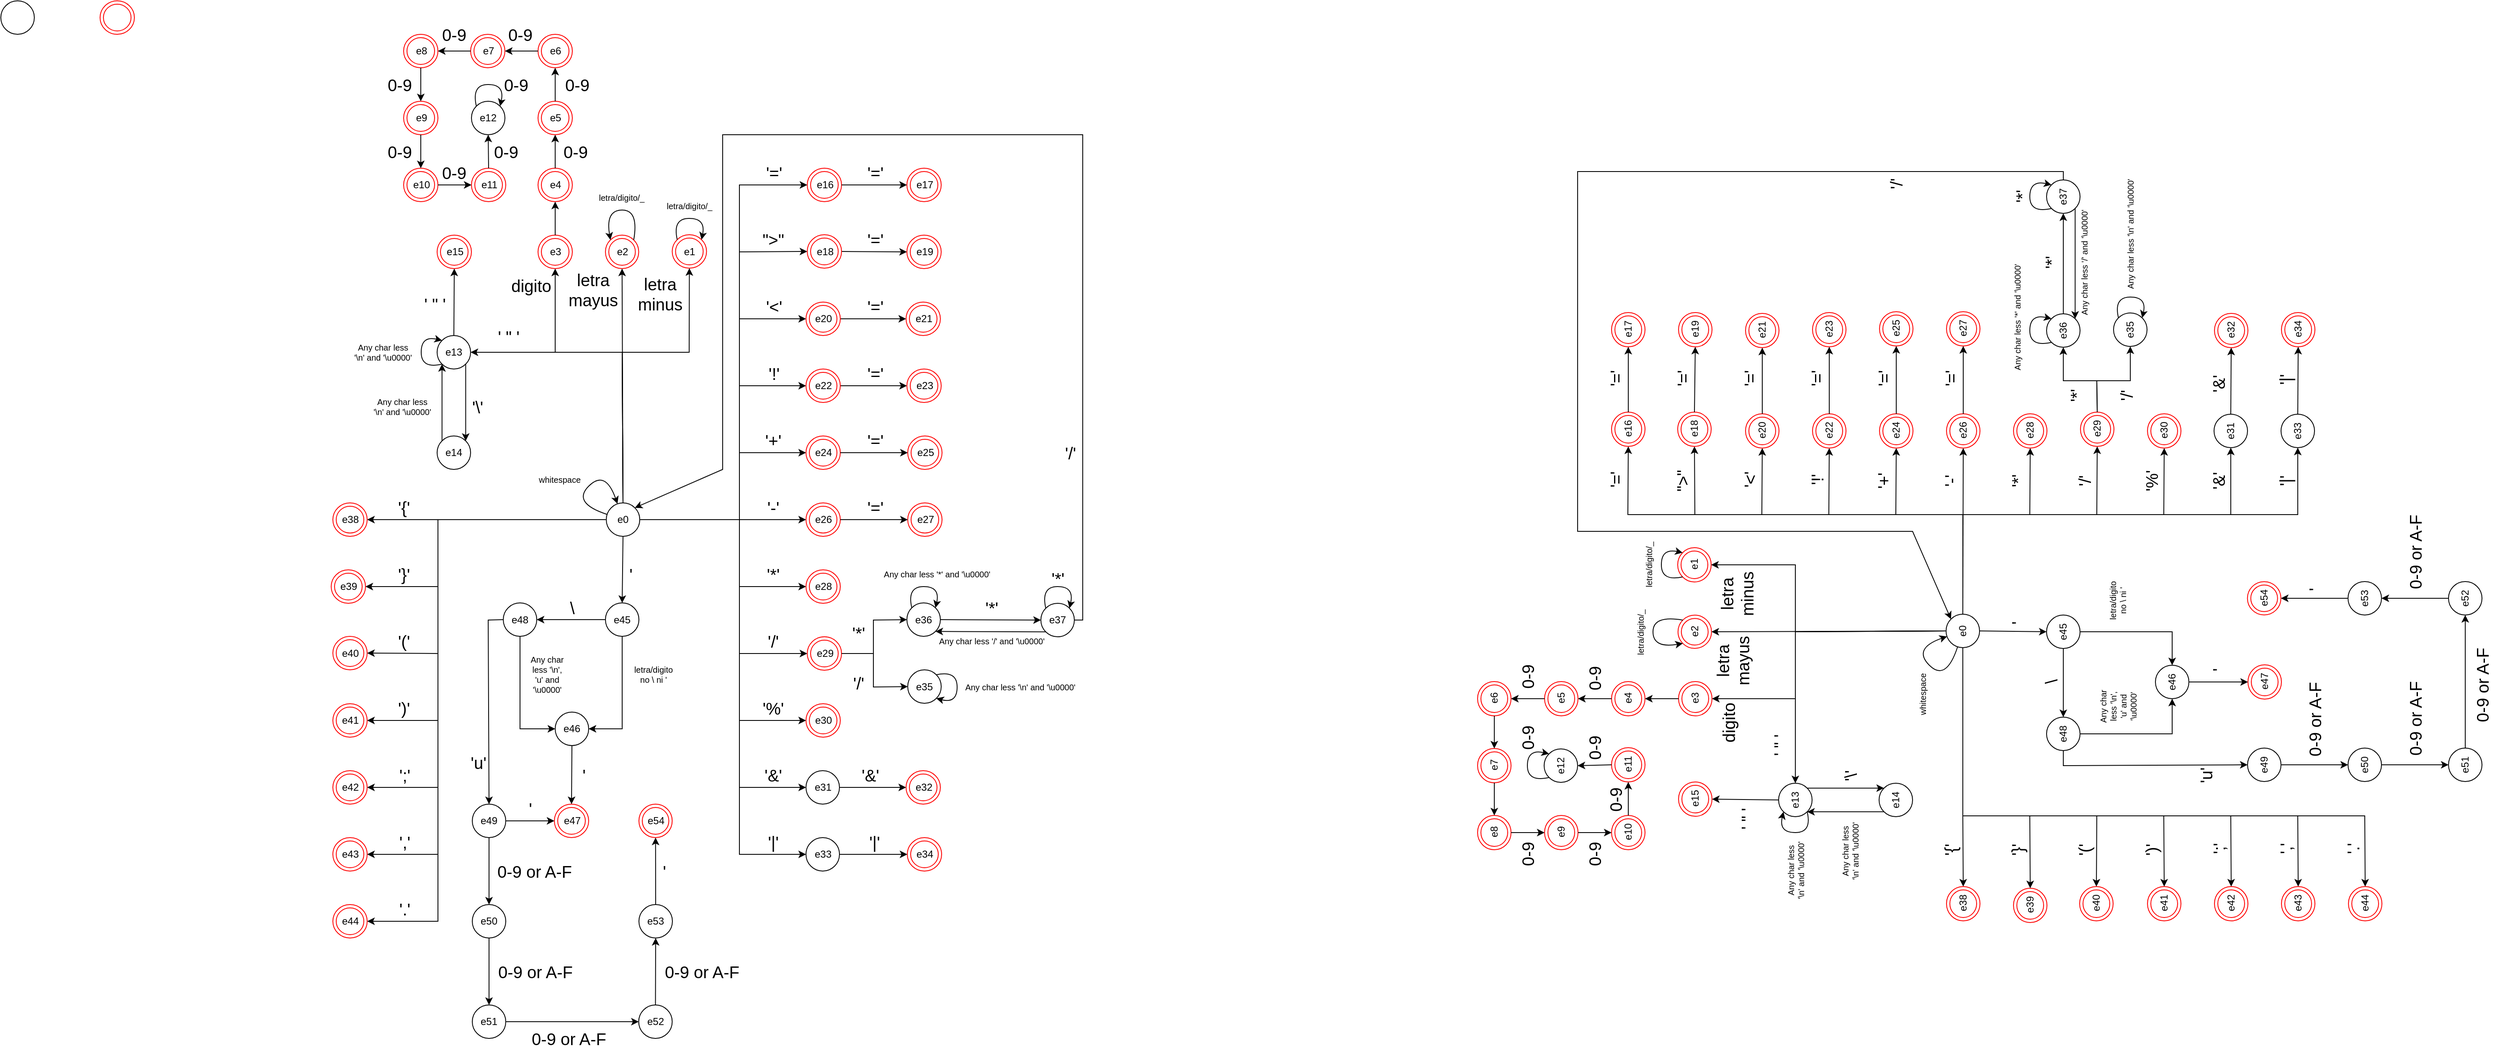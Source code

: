 <mxfile version="17.2.1" type="device"><diagram id="0Xng0Pteqgg0L-oFUv_s" name="Página-1"><mxGraphModel dx="1278" dy="1041" grid="1" gridSize="10" guides="1" tooltips="1" connect="1" arrows="1" fold="1" page="0" pageScale="1" pageWidth="827" pageHeight="1169" math="0" shadow="0"><root><mxCell id="0"/><mxCell id="1" parent="0"/><mxCell id="s9_nUnGBdYh4PrJTPnBq-1" value="e29" style="ellipse;html=1;shape=endState;fillColor=none;strokeColor=#ff0000;" parent="1" vertex="1"><mxGeometry x="1041" y="600" width="41" height="40" as="geometry"/></mxCell><mxCell id="s9_nUnGBdYh4PrJTPnBq-2" value="" style="ellipse;whiteSpace=wrap;html=1;aspect=fixed;fillColor=none;" parent="1" vertex="1"><mxGeometry x="78" y="-160" width="40" height="40" as="geometry"/></mxCell><mxCell id="s9_nUnGBdYh4PrJTPnBq-39" value="e3" style="ellipse;html=1;shape=endState;fillColor=none;strokeColor=#ff0000;" parent="1" vertex="1"><mxGeometry x="719.5" y="120" width="41" height="40" as="geometry"/></mxCell><mxCell id="s9_nUnGBdYh4PrJTPnBq-40" value="e0" style="ellipse;whiteSpace=wrap;html=1;aspect=fixed;fillColor=none;" parent="1" vertex="1"><mxGeometry x="801" y="440" width="40" height="40" as="geometry"/></mxCell><mxCell id="s9_nUnGBdYh4PrJTPnBq-42" value="" style="endArrow=classic;html=1;rounded=0;fontSize=20;exitX=0.5;exitY=0;exitDx=0;exitDy=0;entryX=0.5;entryY=1;entryDx=0;entryDy=0;" parent="1" source="s9_nUnGBdYh4PrJTPnBq-40" target="s9_nUnGBdYh4PrJTPnBq-39" edge="1"><mxGeometry width="50" height="50" relative="1" as="geometry"><mxPoint x="1102" y="360" as="sourcePoint"/><mxPoint x="1152" y="310" as="targetPoint"/><Array as="points"><mxPoint x="820" y="260"/><mxPoint x="740" y="260"/></Array></mxGeometry></mxCell><mxCell id="s9_nUnGBdYh4PrJTPnBq-43" value="digito" style="text;html=1;align=center;verticalAlign=middle;resizable=0;points=[];autosize=1;strokeColor=none;fillColor=none;fontSize=20;" parent="1" vertex="1"><mxGeometry x="681" y="165" width="60" height="30" as="geometry"/></mxCell><mxCell id="s9_nUnGBdYh4PrJTPnBq-51" value="e2" style="ellipse;html=1;shape=endState;fillColor=none;strokeColor=#ff0000;" parent="1" vertex="1"><mxGeometry x="800" y="120" width="39.75" height="40" as="geometry"/></mxCell><mxCell id="s9_nUnGBdYh4PrJTPnBq-53" value="" style="curved=1;endArrow=classic;html=1;rounded=0;fontSize=20;entryX=0;entryY=0;entryDx=0;entryDy=0;exitX=1;exitY=0;exitDx=0;exitDy=0;" parent="1" source="s9_nUnGBdYh4PrJTPnBq-51" target="s9_nUnGBdYh4PrJTPnBq-51" edge="1"><mxGeometry width="50" height="50" relative="1" as="geometry"><mxPoint x="805.892" y="210.002" as="sourcePoint"/><mxPoint x="777.608" y="210.002" as="targetPoint"/><Array as="points"><mxPoint x="840" y="90"/><mxPoint x="800" y="90"/></Array></mxGeometry></mxCell><mxCell id="s9_nUnGBdYh4PrJTPnBq-54" value="" style="endArrow=classic;html=1;rounded=0;fontSize=20;exitX=0.5;exitY=0;exitDx=0;exitDy=0;entryX=0.5;entryY=1;entryDx=0;entryDy=0;" parent="1" source="s9_nUnGBdYh4PrJTPnBq-40" target="s9_nUnGBdYh4PrJTPnBq-51" edge="1"><mxGeometry width="50" height="50" relative="1" as="geometry"><mxPoint x="931" y="420" as="sourcePoint"/><mxPoint x="890" y="250" as="targetPoint"/></mxGeometry></mxCell><mxCell id="s9_nUnGBdYh4PrJTPnBq-55" value="letra&lt;br&gt;mayus" style="text;html=1;align=center;verticalAlign=middle;resizable=0;points=[];autosize=1;strokeColor=none;fillColor=none;fontSize=20;" parent="1" vertex="1"><mxGeometry x="750" y="160" width="70" height="50" as="geometry"/></mxCell><mxCell id="s9_nUnGBdYh4PrJTPnBq-56" value="letra/digito/_" style="text;html=1;align=center;verticalAlign=middle;resizable=0;points=[];autosize=1;strokeColor=none;fillColor=none;fontSize=10;" parent="1" vertex="1"><mxGeometry x="779.25" y="60" width="80" height="30" as="geometry"/></mxCell><mxCell id="s9_nUnGBdYh4PrJTPnBq-58" value="e16" style="ellipse;html=1;shape=endState;fillColor=none;strokeColor=#ff0000;" parent="1" vertex="1"><mxGeometry x="1041" y="40" width="41" height="40" as="geometry"/></mxCell><mxCell id="s9_nUnGBdYh4PrJTPnBq-59" value="" style="endArrow=classic;html=1;rounded=0;fontSize=20;exitX=1;exitY=0.5;exitDx=0;exitDy=0;entryX=0;entryY=0.5;entryDx=0;entryDy=0;" parent="1" source="s9_nUnGBdYh4PrJTPnBq-40" target="s9_nUnGBdYh4PrJTPnBq-63" edge="1"><mxGeometry width="50" height="50" relative="1" as="geometry"><mxPoint x="861" y="530" as="sourcePoint"/><mxPoint x="902" y="580" as="targetPoint"/><Array as="points"><mxPoint x="960" y="460"/><mxPoint x="960" y="140"/></Array></mxGeometry></mxCell><mxCell id="s9_nUnGBdYh4PrJTPnBq-60" value="&quot;&amp;gt;&quot;" style="text;html=1;align=center;verticalAlign=middle;resizable=0;points=[];autosize=1;strokeColor=none;fillColor=none;fontSize=20;" parent="1" vertex="1"><mxGeometry x="980" y="110" width="40" height="30" as="geometry"/></mxCell><mxCell id="s9_nUnGBdYh4PrJTPnBq-61" value="" style="endArrow=classic;html=1;rounded=0;fontSize=20;entryX=0;entryY=0.5;entryDx=0;entryDy=0;exitX=1;exitY=0.5;exitDx=0;exitDy=0;" parent="1" source="s9_nUnGBdYh4PrJTPnBq-63" target="s9_nUnGBdYh4PrJTPnBq-112" edge="1"><mxGeometry width="50" height="50" relative="1" as="geometry"><mxPoint x="1012" y="190" as="sourcePoint"/><mxPoint x="1181" y="-50" as="targetPoint"/></mxGeometry></mxCell><mxCell id="s9_nUnGBdYh4PrJTPnBq-62" value="'='" style="text;html=1;align=center;verticalAlign=middle;resizable=0;points=[];autosize=1;strokeColor=none;fillColor=none;fontSize=20;" parent="1" vertex="1"><mxGeometry x="1103" y="107" width="37" height="36" as="geometry"/></mxCell><mxCell id="s9_nUnGBdYh4PrJTPnBq-63" value="e18" style="ellipse;html=1;shape=endState;fillColor=none;strokeColor=#ff0000;" parent="1" vertex="1"><mxGeometry x="1041" y="119.5" width="41" height="40" as="geometry"/></mxCell><mxCell id="s9_nUnGBdYh4PrJTPnBq-64" value="" style="endArrow=classic;html=1;rounded=0;fontSize=20;exitX=1;exitY=0.5;exitDx=0;exitDy=0;entryX=0;entryY=0.5;entryDx=0;entryDy=0;" parent="1" source="s9_nUnGBdYh4PrJTPnBq-40" target="s9_nUnGBdYh4PrJTPnBq-58" edge="1"><mxGeometry width="50" height="50" relative="1" as="geometry"><mxPoint x="961" y="500" as="sourcePoint"/><mxPoint x="1011" y="450" as="targetPoint"/><Array as="points"><mxPoint x="960" y="460"/><mxPoint x="960" y="60"/></Array></mxGeometry></mxCell><mxCell id="s9_nUnGBdYh4PrJTPnBq-65" value="'='" style="text;html=1;align=center;verticalAlign=middle;resizable=0;points=[];autosize=1;strokeColor=none;fillColor=none;fontSize=20;" parent="1" vertex="1"><mxGeometry x="982" y="27" width="37" height="36" as="geometry"/></mxCell><mxCell id="s9_nUnGBdYh4PrJTPnBq-79" value="" style="endArrow=classic;html=1;rounded=0;fontSize=20;exitX=1;exitY=0.5;exitDx=0;exitDy=0;entryX=0;entryY=0.5;entryDx=0;entryDy=0;" parent="1" source="s9_nUnGBdYh4PrJTPnBq-40" target="s9_nUnGBdYh4PrJTPnBq-83" edge="1"><mxGeometry width="50" height="50" relative="1" as="geometry"><mxPoint x="801" y="620" as="sourcePoint"/><mxPoint x="842" y="670" as="targetPoint"/><Array as="points"><mxPoint x="960" y="460"/><mxPoint x="960" y="220"/></Array></mxGeometry></mxCell><mxCell id="s9_nUnGBdYh4PrJTPnBq-80" value="'&amp;lt;'" style="text;html=1;align=center;verticalAlign=middle;resizable=0;points=[];autosize=1;strokeColor=none;fillColor=none;fontSize=20;" parent="1" vertex="1"><mxGeometry x="982" y="187" width="37" height="36" as="geometry"/></mxCell><mxCell id="s9_nUnGBdYh4PrJTPnBq-81" value="" style="endArrow=classic;html=1;rounded=0;fontSize=20;entryX=0;entryY=0.5;entryDx=0;entryDy=0;exitX=1;exitY=0.5;exitDx=0;exitDy=0;" parent="1" source="s9_nUnGBdYh4PrJTPnBq-83" target="CMMIZ1k1f-6h4p1ErPWu-1" edge="1"><mxGeometry width="50" height="50" relative="1" as="geometry"><mxPoint x="952" y="280" as="sourcePoint"/><mxPoint x="1001" y="220" as="targetPoint"/></mxGeometry></mxCell><mxCell id="s9_nUnGBdYh4PrJTPnBq-82" value="'='" style="text;html=1;align=center;verticalAlign=middle;resizable=0;points=[];autosize=1;strokeColor=none;fillColor=none;fontSize=20;" parent="1" vertex="1"><mxGeometry x="1103" y="187" width="37" height="36" as="geometry"/></mxCell><mxCell id="s9_nUnGBdYh4PrJTPnBq-83" value="e20" style="ellipse;html=1;shape=endState;fillColor=none;strokeColor=#ff0000;" parent="1" vertex="1"><mxGeometry x="1039.5" y="200" width="41" height="40" as="geometry"/></mxCell><mxCell id="s9_nUnGBdYh4PrJTPnBq-96" value="e17" style="ellipse;html=1;shape=endState;fillColor=none;strokeColor=#ff0000;" parent="1" vertex="1"><mxGeometry x="1160" y="40" width="41" height="40" as="geometry"/></mxCell><mxCell id="s9_nUnGBdYh4PrJTPnBq-97" value="" style="endArrow=classic;html=1;rounded=0;fontSize=20;entryX=0;entryY=0.5;entryDx=0;entryDy=0;exitX=1;exitY=0.5;exitDx=0;exitDy=0;" parent="1" source="s9_nUnGBdYh4PrJTPnBq-58" target="s9_nUnGBdYh4PrJTPnBq-96" edge="1"><mxGeometry width="50" height="50" relative="1" as="geometry"><mxPoint x="1091" y="140" as="sourcePoint"/><mxPoint x="1287" y="-40" as="targetPoint"/></mxGeometry></mxCell><mxCell id="s9_nUnGBdYh4PrJTPnBq-98" value="'='" style="text;html=1;align=center;verticalAlign=middle;resizable=0;points=[];autosize=1;strokeColor=none;fillColor=none;fontSize=20;" parent="1" vertex="1"><mxGeometry x="1103" y="27" width="37" height="36" as="geometry"/></mxCell><mxCell id="s9_nUnGBdYh4PrJTPnBq-107" value="" style="endArrow=classic;html=1;rounded=0;fontSize=20;exitX=1;exitY=0.5;exitDx=0;exitDy=0;entryX=0;entryY=0.5;entryDx=0;entryDy=0;" parent="1" source="s9_nUnGBdYh4PrJTPnBq-40" target="s9_nUnGBdYh4PrJTPnBq-111" edge="1"><mxGeometry width="50" height="50" relative="1" as="geometry"><mxPoint x="721" y="700" as="sourcePoint"/><mxPoint x="762" y="750" as="targetPoint"/><Array as="points"><mxPoint x="960" y="460"/><mxPoint x="960" y="300"/></Array></mxGeometry></mxCell><mxCell id="s9_nUnGBdYh4PrJTPnBq-108" value="'!'" style="text;html=1;align=center;verticalAlign=middle;resizable=0;points=[];autosize=1;strokeColor=none;fillColor=none;fontSize=20;" parent="1" vertex="1"><mxGeometry x="985" y="267" width="31" height="36" as="geometry"/></mxCell><mxCell id="s9_nUnGBdYh4PrJTPnBq-109" value="" style="endArrow=classic;html=1;rounded=0;fontSize=20;exitX=1;exitY=0.5;exitDx=0;exitDy=0;entryX=0;entryY=0.5;entryDx=0;entryDy=0;" parent="1" source="s9_nUnGBdYh4PrJTPnBq-111" target="s9_nUnGBdYh4PrJTPnBq-113" edge="1"><mxGeometry width="50" height="50" relative="1" as="geometry"><mxPoint x="872" y="360" as="sourcePoint"/><mxPoint x="961" y="300" as="targetPoint"/><Array as="points"/></mxGeometry></mxCell><mxCell id="s9_nUnGBdYh4PrJTPnBq-110" value="'='" style="text;html=1;align=center;verticalAlign=middle;resizable=0;points=[];autosize=1;strokeColor=none;fillColor=none;fontSize=20;" parent="1" vertex="1"><mxGeometry x="1103" y="267" width="37" height="36" as="geometry"/></mxCell><mxCell id="s9_nUnGBdYh4PrJTPnBq-111" value="e22" style="ellipse;html=1;shape=endState;fillColor=none;strokeColor=#ff0000;" parent="1" vertex="1"><mxGeometry x="1039.5" y="280" width="41" height="40" as="geometry"/></mxCell><mxCell id="s9_nUnGBdYh4PrJTPnBq-112" value="e19" style="ellipse;html=1;shape=endState;fillColor=none;strokeColor=#ff0000;" parent="1" vertex="1"><mxGeometry x="1160" y="120" width="41" height="40" as="geometry"/></mxCell><mxCell id="s9_nUnGBdYh4PrJTPnBq-113" value="e23" style="ellipse;html=1;shape=endState;fillColor=none;strokeColor=#ff0000;" parent="1" vertex="1"><mxGeometry x="1160" y="280" width="41" height="40" as="geometry"/></mxCell><mxCell id="s9_nUnGBdYh4PrJTPnBq-118" value="e13" style="ellipse;whiteSpace=wrap;html=1;aspect=fixed;fillColor=none;" parent="1" vertex="1"><mxGeometry x="599" y="240" width="40" height="40" as="geometry"/></mxCell><mxCell id="s9_nUnGBdYh4PrJTPnBq-119" value="e15" style="ellipse;html=1;shape=endState;fillColor=none;strokeColor=#ff0000;" parent="1" vertex="1"><mxGeometry x="599" y="120" width="41" height="40" as="geometry"/></mxCell><mxCell id="s9_nUnGBdYh4PrJTPnBq-120" value="" style="endArrow=classic;html=1;rounded=0;fontSize=20;exitX=0.5;exitY=0;exitDx=0;exitDy=0;entryX=1;entryY=0.5;entryDx=0;entryDy=0;" parent="1" source="s9_nUnGBdYh4PrJTPnBq-40" target="s9_nUnGBdYh4PrJTPnBq-118" edge="1"><mxGeometry width="50" height="50" relative="1" as="geometry"><mxPoint x="720" y="180" as="sourcePoint"/><mxPoint x="1040" as="targetPoint"/><Array as="points"><mxPoint x="820" y="260"/></Array></mxGeometry></mxCell><mxCell id="s9_nUnGBdYh4PrJTPnBq-121" value="' &quot; '" style="text;html=1;align=center;verticalAlign=middle;resizable=0;points=[];autosize=1;strokeColor=none;fillColor=none;fontSize=20;" parent="1" vertex="1"><mxGeometry x="662" y="223" width="44" height="36" as="geometry"/></mxCell><mxCell id="s9_nUnGBdYh4PrJTPnBq-123" value="" style="endArrow=classic;html=1;rounded=0;fontSize=20;entryX=0.5;entryY=1;entryDx=0;entryDy=0;exitX=0.5;exitY=0;exitDx=0;exitDy=0;" parent="1" source="s9_nUnGBdYh4PrJTPnBq-118" target="s9_nUnGBdYh4PrJTPnBq-119" edge="1"><mxGeometry width="50" height="50" relative="1" as="geometry"><mxPoint x="709" y="10" as="sourcePoint"/><mxPoint x="759" y="-40" as="targetPoint"/></mxGeometry></mxCell><mxCell id="s9_nUnGBdYh4PrJTPnBq-124" value="' &quot; '" style="text;html=1;align=center;verticalAlign=middle;resizable=0;points=[];autosize=1;strokeColor=none;fillColor=none;fontSize=20;" parent="1" vertex="1"><mxGeometry x="574" y="184" width="44" height="36" as="geometry"/></mxCell><mxCell id="s9_nUnGBdYh4PrJTPnBq-125" value="Any char less&lt;br style=&quot;font-size: 10px;&quot;&gt;'\n' and '\u0000'" style="text;html=1;align=center;verticalAlign=middle;resizable=0;points=[];autosize=1;strokeColor=none;fillColor=none;fontSize=10;" parent="1" vertex="1"><mxGeometry x="490" y="242" width="87" height="36" as="geometry"/></mxCell><mxCell id="s9_nUnGBdYh4PrJTPnBq-127" value="e14" style="ellipse;whiteSpace=wrap;html=1;aspect=fixed;fillColor=none;" parent="1" vertex="1"><mxGeometry x="599" y="360" width="40" height="40" as="geometry"/></mxCell><mxCell id="s9_nUnGBdYh4PrJTPnBq-128" value="" style="endArrow=classic;html=1;rounded=0;fontSize=20;exitX=1;exitY=1;exitDx=0;exitDy=0;entryX=1;entryY=0;entryDx=0;entryDy=0;" parent="1" source="s9_nUnGBdYh4PrJTPnBq-118" target="s9_nUnGBdYh4PrJTPnBq-127" edge="1"><mxGeometry width="50" height="50" relative="1" as="geometry"><mxPoint x="520" y="400" as="sourcePoint"/><mxPoint x="570" y="280" as="targetPoint"/></mxGeometry></mxCell><mxCell id="s9_nUnGBdYh4PrJTPnBq-129" value="" style="endArrow=classic;html=1;rounded=0;fontSize=20;entryX=0;entryY=1;entryDx=0;entryDy=0;exitX=0;exitY=0;exitDx=0;exitDy=0;" parent="1" source="s9_nUnGBdYh4PrJTPnBq-127" target="s9_nUnGBdYh4PrJTPnBq-118" edge="1"><mxGeometry width="50" height="50" relative="1" as="geometry"><mxPoint x="520" y="400" as="sourcePoint"/><mxPoint x="570" y="350" as="targetPoint"/></mxGeometry></mxCell><mxCell id="s9_nUnGBdYh4PrJTPnBq-131" value="'\'" style="text;html=1;align=center;verticalAlign=middle;resizable=0;points=[];autosize=1;strokeColor=none;fillColor=none;fontSize=20;" parent="1" vertex="1"><mxGeometry x="631" y="307" width="31" height="36" as="geometry"/></mxCell><mxCell id="s9_nUnGBdYh4PrJTPnBq-140" value="" style="endArrow=classic;html=1;rounded=0;fontSize=20;entryX=0;entryY=0.5;entryDx=0;entryDy=0;exitX=1;exitY=0.5;exitDx=0;exitDy=0;" parent="1" source="s9_nUnGBdYh4PrJTPnBq-40" target="s9_nUnGBdYh4PrJTPnBq-142" edge="1"><mxGeometry width="50" height="50" relative="1" as="geometry"><mxPoint x="860" y="440" as="sourcePoint"/><mxPoint x="675" y="620" as="targetPoint"/><Array as="points"><mxPoint x="960" y="460"/><mxPoint x="960" y="380"/></Array></mxGeometry></mxCell><mxCell id="s9_nUnGBdYh4PrJTPnBq-141" value="'+'" style="text;html=1;align=center;verticalAlign=middle;resizable=0;points=[];autosize=1;strokeColor=none;fillColor=none;fontSize=20;" parent="1" vertex="1"><mxGeometry x="985" y="350" width="30" height="30" as="geometry"/></mxCell><mxCell id="s9_nUnGBdYh4PrJTPnBq-142" value="e24" style="ellipse;html=1;shape=endState;fillColor=none;strokeColor=#ff0000;" parent="1" vertex="1"><mxGeometry x="1039.5" y="360" width="41" height="40" as="geometry"/></mxCell><mxCell id="s9_nUnGBdYh4PrJTPnBq-155" value="'{'" style="text;html=1;align=center;verticalAlign=middle;resizable=0;points=[];autosize=1;strokeColor=none;fillColor=none;fontSize=20;" parent="1" vertex="1"><mxGeometry x="543" y="427" width="32" height="36" as="geometry"/></mxCell><mxCell id="s9_nUnGBdYh4PrJTPnBq-156" value="'}'" style="text;html=1;align=center;verticalAlign=middle;resizable=0;points=[];autosize=1;strokeColor=none;fillColor=none;fontSize=20;" parent="1" vertex="1"><mxGeometry x="543" y="507" width="32" height="36" as="geometry"/></mxCell><mxCell id="s9_nUnGBdYh4PrJTPnBq-157" value="" style="endArrow=classic;html=1;rounded=0;fontSize=20;exitX=0;exitY=0.5;exitDx=0;exitDy=0;entryX=1;entryY=0.5;entryDx=0;entryDy=0;" parent="1" source="s9_nUnGBdYh4PrJTPnBq-40" target="s9_nUnGBdYh4PrJTPnBq-159" edge="1"><mxGeometry width="50" height="50" relative="1" as="geometry"><mxPoint x="731" y="490" as="sourcePoint"/><mxPoint x="691" y="460" as="targetPoint"/><Array as="points"><mxPoint x="600" y="460"/></Array></mxGeometry></mxCell><mxCell id="s9_nUnGBdYh4PrJTPnBq-158" value="e39" style="ellipse;html=1;shape=endState;fillColor=none;strokeColor=#ff0000;" parent="1" vertex="1"><mxGeometry x="472.5" y="520" width="41" height="40" as="geometry"/></mxCell><mxCell id="s9_nUnGBdYh4PrJTPnBq-159" value="e38" style="ellipse;html=1;shape=endState;fillColor=none;strokeColor=#ff0000;" parent="1" vertex="1"><mxGeometry x="474.5" y="440" width="41" height="40" as="geometry"/></mxCell><mxCell id="s9_nUnGBdYh4PrJTPnBq-161" value="" style="endArrow=classic;html=1;rounded=0;fontSize=20;exitX=0;exitY=0.5;exitDx=0;exitDy=0;entryX=1;entryY=0.5;entryDx=0;entryDy=0;" parent="1" source="s9_nUnGBdYh4PrJTPnBq-40" target="s9_nUnGBdYh4PrJTPnBq-158" edge="1"><mxGeometry width="50" height="50" relative="1" as="geometry"><mxPoint x="731" y="490" as="sourcePoint"/><mxPoint x="781" y="440" as="targetPoint"/><Array as="points"><mxPoint x="600" y="460"/><mxPoint x="600" y="540"/></Array></mxGeometry></mxCell><mxCell id="ZKup8-n9PGO5MGcvzx53-34" value="" style="curved=1;endArrow=classic;html=1;rounded=0;fontSize=20;entryX=1;entryY=1;entryDx=0;entryDy=0;exitX=1;exitY=0;exitDx=0;exitDy=0;" parent="1" source="ZKup8-n9PGO5MGcvzx53-51" target="ZKup8-n9PGO5MGcvzx53-51" edge="1"><mxGeometry width="50" height="50" relative="1" as="geometry"><mxPoint x="1128.816" y="753.816" as="sourcePoint"/><mxPoint x="1100.184" y="753.816" as="targetPoint"/><Array as="points"><mxPoint x="1220" y="640"/><mxPoint x="1220" y="680"/></Array></mxGeometry></mxCell><mxCell id="ZKup8-n9PGO5MGcvzx53-35" value="" style="endArrow=classic;html=1;rounded=0;fontSize=20;entryX=0;entryY=0.5;entryDx=0;entryDy=0;exitX=1;exitY=0.5;exitDx=0;exitDy=0;" parent="1" source="s9_nUnGBdYh4PrJTPnBq-1" target="ZKup8-n9PGO5MGcvzx53-51" edge="1"><mxGeometry width="50" height="50" relative="1" as="geometry"><mxPoint x="671" y="835" as="sourcePoint"/><mxPoint x="750" y="835" as="targetPoint"/><Array as="points"><mxPoint x="1120" y="620"/><mxPoint x="1120" y="660"/></Array></mxGeometry></mxCell><mxCell id="ZKup8-n9PGO5MGcvzx53-36" value="'/'" style="text;html=1;align=center;verticalAlign=middle;resizable=0;points=[];autosize=1;strokeColor=none;fillColor=none;fontSize=20;" parent="1" vertex="1"><mxGeometry x="1087" y="639.5" width="30" height="30" as="geometry"/></mxCell><mxCell id="ZKup8-n9PGO5MGcvzx53-37" value="Any char less '\n' and '\u0000'" style="text;html=1;align=center;verticalAlign=middle;resizable=0;points=[];autosize=1;strokeColor=none;fillColor=none;fontSize=10;" parent="1" vertex="1"><mxGeometry x="1215" y="645" width="160" height="30" as="geometry"/></mxCell><mxCell id="ZKup8-n9PGO5MGcvzx53-38" value="" style="curved=1;endArrow=classic;html=1;rounded=0;fontSize=20;entryX=1;entryY=0;entryDx=0;entryDy=0;exitX=0;exitY=0;exitDx=0;exitDy=0;" parent="1" source="ZKup8-n9PGO5MGcvzx53-42" target="ZKup8-n9PGO5MGcvzx53-42" edge="1"><mxGeometry width="50" height="50" relative="1" as="geometry"><mxPoint x="1315.316" y="713.816" as="sourcePoint"/><mxPoint x="1286.684" y="713.816" as="targetPoint"/><Array as="points"><mxPoint x="1160" y="540"/><mxPoint x="1200" y="540"/></Array></mxGeometry></mxCell><mxCell id="ZKup8-n9PGO5MGcvzx53-39" value="Any char less '*' and '\u0000'&amp;nbsp;" style="text;html=1;align=center;verticalAlign=middle;resizable=0;points=[];autosize=1;strokeColor=none;fillColor=none;fontSize=10;" parent="1" vertex="1"><mxGeometry x="1122" y="510" width="150" height="30" as="geometry"/></mxCell><mxCell id="ZKup8-n9PGO5MGcvzx53-40" value="" style="endArrow=classic;html=1;rounded=0;fontSize=20;entryX=0;entryY=0.5;entryDx=0;entryDy=0;exitX=1;exitY=0.5;exitDx=0;exitDy=0;" parent="1" source="s9_nUnGBdYh4PrJTPnBq-1" target="ZKup8-n9PGO5MGcvzx53-42" edge="1"><mxGeometry width="50" height="50" relative="1" as="geometry"><mxPoint x="1082" y="579.5" as="sourcePoint"/><mxPoint x="961" y="859.5" as="targetPoint"/><Array as="points"><mxPoint x="1120" y="620"/><mxPoint x="1120" y="580"/></Array></mxGeometry></mxCell><mxCell id="ZKup8-n9PGO5MGcvzx53-41" value="'*'" style="text;html=1;align=center;verticalAlign=middle;resizable=0;points=[];autosize=1;strokeColor=none;fillColor=none;fontSize=20;" parent="1" vertex="1"><mxGeometry x="1245.5" y="550" width="30" height="30" as="geometry"/></mxCell><mxCell id="ZKup8-n9PGO5MGcvzx53-42" value="e36" style="ellipse;whiteSpace=wrap;html=1;aspect=fixed;fillColor=none;" parent="1" vertex="1"><mxGeometry x="1160" y="559.5" width="40" height="40" as="geometry"/></mxCell><mxCell id="ZKup8-n9PGO5MGcvzx53-43" value="e37" style="ellipse;whiteSpace=wrap;html=1;aspect=fixed;fillColor=none;" parent="1" vertex="1"><mxGeometry x="1320" y="560" width="40" height="40" as="geometry"/></mxCell><mxCell id="ZKup8-n9PGO5MGcvzx53-45" value="" style="endArrow=classic;html=1;rounded=0;entryX=0;entryY=0.5;entryDx=0;entryDy=0;exitX=1;exitY=0.5;exitDx=0;exitDy=0;" parent="1" source="ZKup8-n9PGO5MGcvzx53-42" target="ZKup8-n9PGO5MGcvzx53-43" edge="1"><mxGeometry width="50" height="50" relative="1" as="geometry"><mxPoint x="1230" y="550" as="sourcePoint"/><mxPoint x="1180" y="649.5" as="targetPoint"/></mxGeometry></mxCell><mxCell id="ZKup8-n9PGO5MGcvzx53-46" value="" style="endArrow=classic;html=1;rounded=0;exitX=1;exitY=0.5;exitDx=0;exitDy=0;entryX=1;entryY=0;entryDx=0;entryDy=0;" parent="1" source="ZKup8-n9PGO5MGcvzx53-43" target="s9_nUnGBdYh4PrJTPnBq-40" edge="1"><mxGeometry width="50" height="50" relative="1" as="geometry"><mxPoint x="1391" y="834.5" as="sourcePoint"/><mxPoint x="1480" y="580" as="targetPoint"/><Array as="points"><mxPoint x="1370" y="580"/><mxPoint x="1370"/><mxPoint x="940"/><mxPoint x="940" y="400"/></Array></mxGeometry></mxCell><mxCell id="ZKup8-n9PGO5MGcvzx53-47" value="'/'" style="text;html=1;align=center;verticalAlign=middle;resizable=0;points=[];autosize=1;strokeColor=none;fillColor=none;fontSize=20;" parent="1" vertex="1"><mxGeometry x="1340" y="365" width="30" height="30" as="geometry"/></mxCell><mxCell id="ZKup8-n9PGO5MGcvzx53-48" value="'*'" style="text;html=1;align=center;verticalAlign=middle;resizable=0;points=[];autosize=1;strokeColor=none;fillColor=none;fontSize=20;" parent="1" vertex="1"><mxGeometry x="1087" y="580" width="30" height="30" as="geometry"/></mxCell><mxCell id="ZKup8-n9PGO5MGcvzx53-51" value="e35" style="ellipse;whiteSpace=wrap;html=1;aspect=fixed;fillColor=none;" parent="1" vertex="1"><mxGeometry x="1161" y="639.5" width="40" height="40" as="geometry"/></mxCell><mxCell id="ZKup8-n9PGO5MGcvzx53-83" value="e45" style="ellipse;whiteSpace=wrap;html=1;aspect=fixed;fillColor=none;" parent="1" vertex="1"><mxGeometry x="800" y="559.5" width="40" height="40" as="geometry"/></mxCell><mxCell id="ZKup8-n9PGO5MGcvzx53-84" value="" style="endArrow=classic;html=1;rounded=0;fontSize=20;exitX=0.5;exitY=1;exitDx=0;exitDy=0;entryX=0.5;entryY=0;entryDx=0;entryDy=0;" parent="1" source="s9_nUnGBdYh4PrJTPnBq-40" target="ZKup8-n9PGO5MGcvzx53-83" edge="1"><mxGeometry width="50" height="50" relative="1" as="geometry"><mxPoint x="391" y="250" as="sourcePoint"/><mxPoint x="711" y="70" as="targetPoint"/></mxGeometry></mxCell><mxCell id="ZKup8-n9PGO5MGcvzx53-85" value="'" style="text;html=1;align=center;verticalAlign=middle;resizable=0;points=[];autosize=1;strokeColor=none;fillColor=none;fontSize=20;" parent="1" vertex="1"><mxGeometry x="763.5" y="750" width="20" height="30" as="geometry"/></mxCell><mxCell id="ZKup8-n9PGO5MGcvzx53-86" value="letra/digito&lt;br style=&quot;font-size: 10px;&quot;&gt;no \ ni '" style="text;html=1;align=center;verticalAlign=middle;resizable=0;points=[];autosize=1;strokeColor=none;fillColor=none;fontSize=10;" parent="1" vertex="1"><mxGeometry x="825" y="627" width="64" height="36" as="geometry"/></mxCell><mxCell id="ZKup8-n9PGO5MGcvzx53-87" value="" style="endArrow=classic;html=1;rounded=0;fontSize=20;entryX=1;entryY=0.5;entryDx=0;entryDy=0;exitX=0.5;exitY=1;exitDx=0;exitDy=0;" parent="1" source="ZKup8-n9PGO5MGcvzx53-83" target="ZKup8-n9PGO5MGcvzx53-89" edge="1"><mxGeometry width="50" height="50" relative="1" as="geometry"><mxPoint x="1032" y="489.5" as="sourcePoint"/><mxPoint x="962" y="619.5" as="targetPoint"/><Array as="points"><mxPoint x="820" y="710"/></Array></mxGeometry></mxCell><mxCell id="ZKup8-n9PGO5MGcvzx53-88" value="'" style="text;html=1;align=center;verticalAlign=middle;resizable=0;points=[];autosize=1;strokeColor=none;fillColor=none;fontSize=20;" parent="1" vertex="1"><mxGeometry x="820" y="510" width="20" height="30" as="geometry"/></mxCell><mxCell id="ZKup8-n9PGO5MGcvzx53-89" value="e46" style="ellipse;whiteSpace=wrap;html=1;aspect=fixed;fillColor=none;" parent="1" vertex="1"><mxGeometry x="740" y="690" width="40" height="40" as="geometry"/></mxCell><mxCell id="ZKup8-n9PGO5MGcvzx53-90" value="e47" style="ellipse;html=1;shape=endState;fillColor=none;strokeColor=#ff0000;" parent="1" vertex="1"><mxGeometry x="739" y="800" width="41" height="40" as="geometry"/></mxCell><mxCell id="ZKup8-n9PGO5MGcvzx53-91" value="" style="endArrow=classic;html=1;rounded=0;entryX=0.5;entryY=0;entryDx=0;entryDy=0;exitX=0.5;exitY=1;exitDx=0;exitDy=0;" parent="1" source="ZKup8-n9PGO5MGcvzx53-89" target="ZKup8-n9PGO5MGcvzx53-90" edge="1"><mxGeometry width="50" height="50" relative="1" as="geometry"><mxPoint x="982" y="549.5" as="sourcePoint"/><mxPoint x="1032" y="499.5" as="targetPoint"/></mxGeometry></mxCell><mxCell id="ZKup8-n9PGO5MGcvzx53-92" value="e48" style="ellipse;whiteSpace=wrap;html=1;aspect=fixed;fillColor=none;" parent="1" vertex="1"><mxGeometry x="678" y="559.5" width="40" height="40" as="geometry"/></mxCell><mxCell id="ZKup8-n9PGO5MGcvzx53-93" value="" style="endArrow=classic;html=1;rounded=0;entryX=1;entryY=0.5;entryDx=0;entryDy=0;exitX=0;exitY=0.5;exitDx=0;exitDy=0;" parent="1" source="ZKup8-n9PGO5MGcvzx53-83" target="ZKup8-n9PGO5MGcvzx53-92" edge="1"><mxGeometry width="50" height="50" relative="1" as="geometry"><mxPoint x="880" y="709.5" as="sourcePoint"/><mxPoint x="930" y="659.5" as="targetPoint"/></mxGeometry></mxCell><mxCell id="ZKup8-n9PGO5MGcvzx53-94" value="" style="endArrow=classic;html=1;rounded=0;entryX=0;entryY=0.5;entryDx=0;entryDy=0;exitX=0.5;exitY=1;exitDx=0;exitDy=0;" parent="1" source="ZKup8-n9PGO5MGcvzx53-92" target="ZKup8-n9PGO5MGcvzx53-89" edge="1"><mxGeometry width="50" height="50" relative="1" as="geometry"><mxPoint x="880" y="709.5" as="sourcePoint"/><mxPoint x="930" y="659.5" as="targetPoint"/><Array as="points"><mxPoint x="698" y="710"/></Array></mxGeometry></mxCell><mxCell id="ZKup8-n9PGO5MGcvzx53-95" value="\" style="text;html=1;align=center;verticalAlign=middle;resizable=0;points=[];autosize=1;strokeColor=none;fillColor=none;fontSize=20;" parent="1" vertex="1"><mxGeometry x="750" y="550" width="20" height="30" as="geometry"/></mxCell><mxCell id="ZKup8-n9PGO5MGcvzx53-102" value="&lt;font style=&quot;font-size: 10px;&quot;&gt;Any char&lt;br style=&quot;font-size: 10px;&quot;&gt;less '\n',&lt;br style=&quot;font-size: 10px;&quot;&gt;'u' and&lt;br style=&quot;font-size: 10px;&quot;&gt;'\u0000'&lt;br style=&quot;font-size: 10px;&quot;&gt;&lt;/font&gt;" style="text;html=1;align=center;verticalAlign=middle;resizable=0;points=[];autosize=1;strokeColor=none;fillColor=none;fontSize=10;" parent="1" vertex="1"><mxGeometry x="701" y="615" width="57" height="60" as="geometry"/></mxCell><mxCell id="ZKup8-n9PGO5MGcvzx53-109" value="&lt;font style=&quot;font-size: 10px;&quot;&gt;Any char less&lt;br style=&quot;font-size: 10px;&quot;&gt;'\n' and '\u0000'&lt;br style=&quot;font-size: 10px;&quot;&gt;&lt;/font&gt;" style="text;html=1;align=center;verticalAlign=middle;resizable=0;points=[];autosize=1;strokeColor=none;fillColor=none;fontSize=10;" parent="1" vertex="1"><mxGeometry x="513.5" y="307" width="87" height="36" as="geometry"/></mxCell><mxCell id="qODfwlyLxRqC5DSGJCZK-1" value="" style="endArrow=classic;html=1;rounded=0;entryX=1;entryY=1;entryDx=0;entryDy=0;exitX=0;exitY=1;exitDx=0;exitDy=0;" parent="1" source="ZKup8-n9PGO5MGcvzx53-43" target="ZKup8-n9PGO5MGcvzx53-42" edge="1"><mxGeometry width="50" height="50" relative="1" as="geometry"><mxPoint x="1310" y="620" as="sourcePoint"/><mxPoint x="1770" y="424.5" as="targetPoint"/></mxGeometry></mxCell><mxCell id="qODfwlyLxRqC5DSGJCZK-16" value="e41" style="ellipse;html=1;shape=endState;fillColor=none;strokeColor=#ff0000;" parent="1" vertex="1"><mxGeometry x="474.5" y="680" width="41" height="40" as="geometry"/></mxCell><mxCell id="qODfwlyLxRqC5DSGJCZK-17" value="e40" style="ellipse;html=1;shape=endState;fillColor=none;strokeColor=#ff0000;" parent="1" vertex="1"><mxGeometry x="474.5" y="599.5" width="41" height="40" as="geometry"/></mxCell><mxCell id="qODfwlyLxRqC5DSGJCZK-18" value="" style="endArrow=classic;html=1;rounded=0;entryX=1;entryY=0.5;entryDx=0;entryDy=0;exitX=0;exitY=0.5;exitDx=0;exitDy=0;" parent="1" source="s9_nUnGBdYh4PrJTPnBq-40" target="qODfwlyLxRqC5DSGJCZK-17" edge="1"><mxGeometry width="50" height="50" relative="1" as="geometry"><mxPoint x="950" y="730" as="sourcePoint"/><mxPoint x="1000" y="680" as="targetPoint"/><Array as="points"><mxPoint x="600" y="460"/><mxPoint x="600" y="620"/></Array></mxGeometry></mxCell><mxCell id="qODfwlyLxRqC5DSGJCZK-19" value="" style="endArrow=classic;html=1;rounded=0;entryX=1;entryY=0.5;entryDx=0;entryDy=0;exitX=0;exitY=0.5;exitDx=0;exitDy=0;" parent="1" source="s9_nUnGBdYh4PrJTPnBq-40" target="qODfwlyLxRqC5DSGJCZK-16" edge="1"><mxGeometry width="50" height="50" relative="1" as="geometry"><mxPoint x="950" y="730" as="sourcePoint"/><mxPoint x="1000" y="680" as="targetPoint"/><Array as="points"><mxPoint x="600" y="460"/><mxPoint x="600" y="700"/></Array></mxGeometry></mxCell><mxCell id="qODfwlyLxRqC5DSGJCZK-21" value="')'" style="text;html=1;align=center;verticalAlign=middle;resizable=0;points=[];autosize=1;strokeColor=none;fillColor=none;fontSize=20;" parent="1" vertex="1"><mxGeometry x="543" y="667" width="32" height="36" as="geometry"/></mxCell><mxCell id="qODfwlyLxRqC5DSGJCZK-22" value="'('" style="text;html=1;align=center;verticalAlign=middle;resizable=0;points=[];autosize=1;strokeColor=none;fillColor=none;fontSize=20;" parent="1" vertex="1"><mxGeometry x="543" y="587" width="32" height="36" as="geometry"/></mxCell><mxCell id="qODfwlyLxRqC5DSGJCZK-38" value="e42" style="ellipse;html=1;shape=endState;fillColor=none;strokeColor=#ff0000;" parent="1" vertex="1"><mxGeometry x="474.5" y="760" width="41" height="40" as="geometry"/></mxCell><mxCell id="qODfwlyLxRqC5DSGJCZK-39" value="e43" style="ellipse;html=1;shape=endState;fillColor=none;strokeColor=#ff0000;" parent="1" vertex="1"><mxGeometry x="474.5" y="840" width="41" height="40" as="geometry"/></mxCell><mxCell id="qODfwlyLxRqC5DSGJCZK-40" value="e44" style="ellipse;html=1;shape=endState;fillColor=none;strokeColor=#ff0000;" parent="1" vertex="1"><mxGeometry x="474.5" y="920" width="41" height="40" as="geometry"/></mxCell><mxCell id="qODfwlyLxRqC5DSGJCZK-41" value="" style="endArrow=classic;html=1;rounded=0;entryX=1;entryY=0.5;entryDx=0;entryDy=0;exitX=0;exitY=0.5;exitDx=0;exitDy=0;" parent="1" source="s9_nUnGBdYh4PrJTPnBq-40" target="qODfwlyLxRqC5DSGJCZK-38" edge="1"><mxGeometry width="50" height="50" relative="1" as="geometry"><mxPoint x="960" y="780" as="sourcePoint"/><mxPoint x="1010" y="730" as="targetPoint"/><Array as="points"><mxPoint x="600" y="460"/><mxPoint x="600" y="780"/></Array></mxGeometry></mxCell><mxCell id="qODfwlyLxRqC5DSGJCZK-42" value="" style="endArrow=classic;html=1;rounded=0;entryX=1;entryY=0.5;entryDx=0;entryDy=0;exitX=0;exitY=0.5;exitDx=0;exitDy=0;" parent="1" source="s9_nUnGBdYh4PrJTPnBq-40" target="qODfwlyLxRqC5DSGJCZK-39" edge="1"><mxGeometry width="50" height="50" relative="1" as="geometry"><mxPoint x="960" y="780" as="sourcePoint"/><mxPoint x="1010" y="730" as="targetPoint"/><Array as="points"><mxPoint x="600" y="460"/><mxPoint x="600" y="860"/></Array></mxGeometry></mxCell><mxCell id="qODfwlyLxRqC5DSGJCZK-43" value="" style="endArrow=classic;html=1;rounded=0;entryX=1;entryY=0.5;entryDx=0;entryDy=0;exitX=0;exitY=0.5;exitDx=0;exitDy=0;" parent="1" source="s9_nUnGBdYh4PrJTPnBq-40" target="qODfwlyLxRqC5DSGJCZK-40" edge="1"><mxGeometry width="50" height="50" relative="1" as="geometry"><mxPoint x="960" y="780" as="sourcePoint"/><mxPoint x="1010" y="730" as="targetPoint"/><Array as="points"><mxPoint x="600" y="460"/><mxPoint x="600" y="940"/></Array></mxGeometry></mxCell><mxCell id="qODfwlyLxRqC5DSGJCZK-44" value="'.'" style="text;html=1;align=center;verticalAlign=middle;resizable=0;points=[];autosize=1;strokeColor=none;fillColor=none;fontSize=20;" parent="1" vertex="1"><mxGeometry x="544" y="907" width="31" height="36" as="geometry"/></mxCell><mxCell id="qODfwlyLxRqC5DSGJCZK-45" value="','" style="text;html=1;align=center;verticalAlign=middle;resizable=0;points=[];autosize=1;strokeColor=none;fillColor=none;fontSize=20;" parent="1" vertex="1"><mxGeometry x="544" y="827" width="31" height="36" as="geometry"/></mxCell><mxCell id="qODfwlyLxRqC5DSGJCZK-46" value="';'" style="text;html=1;align=center;verticalAlign=middle;resizable=0;points=[];autosize=1;strokeColor=none;fillColor=none;fontSize=20;" parent="1" vertex="1"><mxGeometry x="544" y="747" width="31" height="36" as="geometry"/></mxCell><mxCell id="qODfwlyLxRqC5DSGJCZK-49" value="Any char less '/' and '\u0000'" style="text;html=1;align=center;verticalAlign=middle;resizable=0;points=[];autosize=1;strokeColor=none;fillColor=none;fontSize=10;" parent="1" vertex="1"><mxGeometry x="1190.5" y="595" width="140" height="20" as="geometry"/></mxCell><mxCell id="qODfwlyLxRqC5DSGJCZK-50" value="e28" style="ellipse;html=1;shape=endState;fillColor=none;strokeColor=#ff0000;" parent="1" vertex="1"><mxGeometry x="1039.5" y="520" width="41" height="40" as="geometry"/></mxCell><mxCell id="qODfwlyLxRqC5DSGJCZK-51" value="e26" style="ellipse;html=1;shape=endState;fillColor=none;strokeColor=#ff0000;" parent="1" vertex="1"><mxGeometry x="1039.5" y="440" width="41" height="40" as="geometry"/></mxCell><mxCell id="qODfwlyLxRqC5DSGJCZK-53" value="" style="ellipse;html=1;shape=endState;fillColor=none;strokeColor=#ff0000;" parent="1" vertex="1"><mxGeometry x="196.5" y="-160" width="41" height="40" as="geometry"/></mxCell><mxCell id="qODfwlyLxRqC5DSGJCZK-56" value="'/'" style="text;html=1;align=center;verticalAlign=middle;resizable=0;points=[];autosize=1;strokeColor=none;fillColor=none;fontSize=20;" parent="1" vertex="1"><mxGeometry x="985" y="590" width="30" height="30" as="geometry"/></mxCell><mxCell id="qODfwlyLxRqC5DSGJCZK-57" value="'*'" style="text;html=1;align=center;verticalAlign=middle;resizable=0;points=[];autosize=1;strokeColor=none;fillColor=none;fontSize=20;" parent="1" vertex="1"><mxGeometry x="985" y="510" width="30" height="30" as="geometry"/></mxCell><mxCell id="qODfwlyLxRqC5DSGJCZK-58" value="'-'" style="text;html=1;align=center;verticalAlign=middle;resizable=0;points=[];autosize=1;strokeColor=none;fillColor=none;fontSize=20;" parent="1" vertex="1"><mxGeometry x="985" y="430" width="30" height="30" as="geometry"/></mxCell><mxCell id="qODfwlyLxRqC5DSGJCZK-60" value="" style="endArrow=classic;html=1;rounded=0;exitX=1;exitY=0.5;exitDx=0;exitDy=0;entryX=0;entryY=0.5;entryDx=0;entryDy=0;" parent="1" source="s9_nUnGBdYh4PrJTPnBq-40" target="qODfwlyLxRqC5DSGJCZK-51" edge="1"><mxGeometry width="50" height="50" relative="1" as="geometry"><mxPoint x="1390" y="440" as="sourcePoint"/><mxPoint x="1440" y="390" as="targetPoint"/></mxGeometry></mxCell><mxCell id="qODfwlyLxRqC5DSGJCZK-61" value="" style="endArrow=classic;html=1;rounded=0;exitX=1;exitY=0.5;exitDx=0;exitDy=0;entryX=0;entryY=0.5;entryDx=0;entryDy=0;" parent="1" source="s9_nUnGBdYh4PrJTPnBq-40" target="qODfwlyLxRqC5DSGJCZK-50" edge="1"><mxGeometry width="50" height="50" relative="1" as="geometry"><mxPoint x="1390" y="440" as="sourcePoint"/><mxPoint x="1440" y="390" as="targetPoint"/><Array as="points"><mxPoint x="960" y="460"/><mxPoint x="960" y="540"/></Array></mxGeometry></mxCell><mxCell id="qODfwlyLxRqC5DSGJCZK-62" value="" style="endArrow=classic;html=1;rounded=0;exitX=1;exitY=0.5;exitDx=0;exitDy=0;entryX=0;entryY=0.5;entryDx=0;entryDy=0;" parent="1" source="s9_nUnGBdYh4PrJTPnBq-40" target="s9_nUnGBdYh4PrJTPnBq-1" edge="1"><mxGeometry width="50" height="50" relative="1" as="geometry"><mxPoint x="1390" y="440" as="sourcePoint"/><mxPoint x="1440" y="390" as="targetPoint"/><Array as="points"><mxPoint x="960" y="460"/><mxPoint x="960" y="620"/></Array></mxGeometry></mxCell><mxCell id="qODfwlyLxRqC5DSGJCZK-65" value="e30" style="ellipse;html=1;shape=endState;fillColor=none;strokeColor=#ff0000;" parent="1" vertex="1"><mxGeometry x="1039.5" y="680" width="41" height="40" as="geometry"/></mxCell><mxCell id="qODfwlyLxRqC5DSGJCZK-66" value="" style="endArrow=classic;html=1;rounded=0;exitX=1;exitY=0.5;exitDx=0;exitDy=0;entryX=0;entryY=0.5;entryDx=0;entryDy=0;" parent="1" source="s9_nUnGBdYh4PrJTPnBq-40" target="qODfwlyLxRqC5DSGJCZK-65" edge="1"><mxGeometry width="50" height="50" relative="1" as="geometry"><mxPoint x="1240" y="600" as="sourcePoint"/><mxPoint x="1290" y="550" as="targetPoint"/><Array as="points"><mxPoint x="960" y="460"/><mxPoint x="960" y="700"/></Array></mxGeometry></mxCell><mxCell id="qODfwlyLxRqC5DSGJCZK-67" value="'%'" style="text;html=1;align=center;verticalAlign=middle;resizable=0;points=[];autosize=1;strokeColor=none;fillColor=none;fontSize=20;" parent="1" vertex="1"><mxGeometry x="980" y="670" width="40" height="30" as="geometry"/></mxCell><mxCell id="qODfwlyLxRqC5DSGJCZK-68" value="e33" style="ellipse;whiteSpace=wrap;html=1;aspect=fixed;fillColor=none;" parent="1" vertex="1"><mxGeometry x="1039.5" y="840" width="40" height="40" as="geometry"/></mxCell><mxCell id="qODfwlyLxRqC5DSGJCZK-69" value="e34" style="ellipse;html=1;shape=endState;fillColor=none;strokeColor=#ff0000;" parent="1" vertex="1"><mxGeometry x="1160.5" y="840" width="41" height="40" as="geometry"/></mxCell><mxCell id="qODfwlyLxRqC5DSGJCZK-70" value="e31" style="ellipse;whiteSpace=wrap;html=1;aspect=fixed;fillColor=none;" parent="1" vertex="1"><mxGeometry x="1039.5" y="760" width="40" height="40" as="geometry"/></mxCell><mxCell id="qODfwlyLxRqC5DSGJCZK-71" value="e32" style="ellipse;html=1;shape=endState;fillColor=none;strokeColor=#ff0000;" parent="1" vertex="1"><mxGeometry x="1159" y="760" width="41" height="40" as="geometry"/></mxCell><mxCell id="qODfwlyLxRqC5DSGJCZK-72" value="" style="endArrow=classic;html=1;rounded=0;exitX=1;exitY=0.5;exitDx=0;exitDy=0;entryX=0;entryY=0.5;entryDx=0;entryDy=0;" parent="1" source="s9_nUnGBdYh4PrJTPnBq-40" target="qODfwlyLxRqC5DSGJCZK-70" edge="1"><mxGeometry width="50" height="50" relative="1" as="geometry"><mxPoint x="1250" y="610" as="sourcePoint"/><mxPoint x="1300" y="560" as="targetPoint"/><Array as="points"><mxPoint x="960" y="460"/><mxPoint x="960" y="780"/></Array></mxGeometry></mxCell><mxCell id="qODfwlyLxRqC5DSGJCZK-73" value="" style="endArrow=classic;html=1;rounded=0;exitX=1;exitY=0.5;exitDx=0;exitDy=0;entryX=0;entryY=0.5;entryDx=0;entryDy=0;" parent="1" source="s9_nUnGBdYh4PrJTPnBq-40" target="qODfwlyLxRqC5DSGJCZK-68" edge="1"><mxGeometry width="50" height="50" relative="1" as="geometry"><mxPoint x="1250" y="610" as="sourcePoint"/><mxPoint x="1300" y="560" as="targetPoint"/><Array as="points"><mxPoint x="960" y="460"/><mxPoint x="960" y="860"/></Array></mxGeometry></mxCell><mxCell id="qODfwlyLxRqC5DSGJCZK-74" value="" style="endArrow=classic;html=1;rounded=0;exitX=1;exitY=0.5;exitDx=0;exitDy=0;entryX=0;entryY=0.5;entryDx=0;entryDy=0;" parent="1" source="qODfwlyLxRqC5DSGJCZK-70" target="qODfwlyLxRqC5DSGJCZK-71" edge="1"><mxGeometry width="50" height="50" relative="1" as="geometry"><mxPoint x="1250" y="610" as="sourcePoint"/><mxPoint x="1300" y="560" as="targetPoint"/></mxGeometry></mxCell><mxCell id="qODfwlyLxRqC5DSGJCZK-75" value="" style="endArrow=classic;html=1;rounded=0;exitX=1;exitY=0.5;exitDx=0;exitDy=0;entryX=0;entryY=0.5;entryDx=0;entryDy=0;" parent="1" source="qODfwlyLxRqC5DSGJCZK-68" target="qODfwlyLxRqC5DSGJCZK-69" edge="1"><mxGeometry width="50" height="50" relative="1" as="geometry"><mxPoint x="1250" y="610" as="sourcePoint"/><mxPoint x="1300" y="560" as="targetPoint"/></mxGeometry></mxCell><mxCell id="qODfwlyLxRqC5DSGJCZK-76" value="'&amp;amp;'" style="text;html=1;align=center;verticalAlign=middle;resizable=0;points=[];autosize=1;strokeColor=none;fillColor=none;fontSize=20;" parent="1" vertex="1"><mxGeometry x="980" y="750" width="40" height="30" as="geometry"/></mxCell><mxCell id="qODfwlyLxRqC5DSGJCZK-77" value="'&amp;amp;'" style="text;html=1;align=center;verticalAlign=middle;resizable=0;points=[];autosize=1;strokeColor=none;fillColor=none;fontSize=20;" parent="1" vertex="1"><mxGeometry x="1096" y="750" width="40" height="30" as="geometry"/></mxCell><mxCell id="qODfwlyLxRqC5DSGJCZK-78" value="'|'" style="text;html=1;align=center;verticalAlign=middle;resizable=0;points=[];autosize=1;strokeColor=none;fillColor=none;fontSize=20;" parent="1" vertex="1"><mxGeometry x="985" y="830" width="30" height="30" as="geometry"/></mxCell><mxCell id="qODfwlyLxRqC5DSGJCZK-79" value="'|'" style="text;html=1;align=center;verticalAlign=middle;resizable=0;points=[];autosize=1;strokeColor=none;fillColor=none;fontSize=20;" parent="1" vertex="1"><mxGeometry x="1106" y="830" width="30" height="30" as="geometry"/></mxCell><mxCell id="qODfwlyLxRqC5DSGJCZK-80" value="e25" style="ellipse;html=1;shape=endState;fillColor=none;strokeColor=#ff0000;" parent="1" vertex="1"><mxGeometry x="1161" y="360" width="41" height="40" as="geometry"/></mxCell><mxCell id="qODfwlyLxRqC5DSGJCZK-81" value="e27" style="ellipse;html=1;shape=endState;fillColor=none;strokeColor=#ff0000;" parent="1" vertex="1"><mxGeometry x="1161" y="440" width="41" height="40" as="geometry"/></mxCell><mxCell id="qODfwlyLxRqC5DSGJCZK-85" value="" style="endArrow=classic;html=1;rounded=0;exitX=1;exitY=0.5;exitDx=0;exitDy=0;entryX=0;entryY=0.5;entryDx=0;entryDy=0;" parent="1" source="s9_nUnGBdYh4PrJTPnBq-142" target="qODfwlyLxRqC5DSGJCZK-80" edge="1"><mxGeometry width="50" height="50" relative="1" as="geometry"><mxPoint x="1260" y="440" as="sourcePoint"/><mxPoint x="1310" y="390" as="targetPoint"/></mxGeometry></mxCell><mxCell id="qODfwlyLxRqC5DSGJCZK-86" value="" style="endArrow=classic;html=1;rounded=0;exitX=1;exitY=0.5;exitDx=0;exitDy=0;entryX=0;entryY=0.5;entryDx=0;entryDy=0;" parent="1" source="qODfwlyLxRqC5DSGJCZK-51" target="qODfwlyLxRqC5DSGJCZK-81" edge="1"><mxGeometry width="50" height="50" relative="1" as="geometry"><mxPoint x="1260" y="440" as="sourcePoint"/><mxPoint x="1310" y="390" as="targetPoint"/></mxGeometry></mxCell><mxCell id="qODfwlyLxRqC5DSGJCZK-87" value="'='" style="text;html=1;align=center;verticalAlign=middle;resizable=0;points=[];autosize=1;strokeColor=none;fillColor=none;fontSize=20;" parent="1" vertex="1"><mxGeometry x="1103" y="347" width="37" height="36" as="geometry"/></mxCell><mxCell id="qODfwlyLxRqC5DSGJCZK-88" value="'='" style="text;html=1;align=center;verticalAlign=middle;resizable=0;points=[];autosize=1;strokeColor=none;fillColor=none;fontSize=20;" parent="1" vertex="1"><mxGeometry x="1103" y="427" width="37" height="36" as="geometry"/></mxCell><mxCell id="qODfwlyLxRqC5DSGJCZK-90" value="" style="curved=1;endArrow=classic;html=1;rounded=0;exitX=0;exitY=1;exitDx=0;exitDy=0;entryX=0;entryY=0;entryDx=0;entryDy=0;" parent="1" source="s9_nUnGBdYh4PrJTPnBq-118" target="s9_nUnGBdYh4PrJTPnBq-118" edge="1"><mxGeometry width="50" height="50" relative="1" as="geometry"><mxPoint x="500" y="284.5" as="sourcePoint"/><mxPoint x="550" y="234.5" as="targetPoint"/><Array as="points"><mxPoint x="580" y="280"/><mxPoint x="580" y="240"/></Array></mxGeometry></mxCell><mxCell id="kzQQRg2FndoKUbLqMPJt-1" value="e10" style="ellipse;html=1;shape=endState;fillColor=none;strokeColor=#ff0000;" parent="1" vertex="1"><mxGeometry x="559" y="40" width="41" height="40" as="geometry"/></mxCell><mxCell id="kzQQRg2FndoKUbLqMPJt-2" value="e11" style="ellipse;html=1;shape=endState;fillColor=none;strokeColor=#ff0000;" parent="1" vertex="1"><mxGeometry x="640" y="40" width="41" height="40" as="geometry"/></mxCell><mxCell id="kzQQRg2FndoKUbLqMPJt-4" value="e7" style="ellipse;html=1;shape=endState;fillColor=none;strokeColor=#ff0000;" parent="1" vertex="1"><mxGeometry x="639" y="-120" width="41" height="40" as="geometry"/></mxCell><mxCell id="kzQQRg2FndoKUbLqMPJt-5" value="e6" style="ellipse;html=1;shape=endState;fillColor=none;strokeColor=#ff0000;" parent="1" vertex="1"><mxGeometry x="719.5" y="-120" width="41" height="40" as="geometry"/></mxCell><mxCell id="kzQQRg2FndoKUbLqMPJt-6" value="e5" style="ellipse;html=1;shape=endState;fillColor=none;strokeColor=#ff0000;" parent="1" vertex="1"><mxGeometry x="719.5" y="-40" width="41" height="40" as="geometry"/></mxCell><mxCell id="kzQQRg2FndoKUbLqMPJt-7" value="e4" style="ellipse;html=1;shape=endState;fillColor=none;strokeColor=#ff0000;" parent="1" vertex="1"><mxGeometry x="719.5" y="40" width="41" height="40" as="geometry"/></mxCell><mxCell id="kzQQRg2FndoKUbLqMPJt-8" value="e9" style="ellipse;html=1;shape=endState;fillColor=none;strokeColor=#ff0000;" parent="1" vertex="1"><mxGeometry x="559" y="-40" width="41" height="40" as="geometry"/></mxCell><mxCell id="kzQQRg2FndoKUbLqMPJt-9" value="e8" style="ellipse;html=1;shape=endState;fillColor=none;strokeColor=#ff0000;" parent="1" vertex="1"><mxGeometry x="559" y="-120" width="41" height="40" as="geometry"/></mxCell><mxCell id="kzQQRg2FndoKUbLqMPJt-10" value="" style="endArrow=classic;html=1;rounded=0;entryX=1;entryY=0.5;entryDx=0;entryDy=0;exitX=0;exitY=0.5;exitDx=0;exitDy=0;" parent="1" source="kzQQRg2FndoKUbLqMPJt-4" target="kzQQRg2FndoKUbLqMPJt-9" edge="1"><mxGeometry width="50" height="50" relative="1" as="geometry"><mxPoint x="630" y="-140" as="sourcePoint"/><mxPoint x="870" y="-140" as="targetPoint"/></mxGeometry></mxCell><mxCell id="kzQQRg2FndoKUbLqMPJt-11" value="" style="endArrow=classic;html=1;rounded=0;exitX=0.5;exitY=1;exitDx=0;exitDy=0;entryX=0.5;entryY=0;entryDx=0;entryDy=0;" parent="1" source="kzQQRg2FndoKUbLqMPJt-9" target="kzQQRg2FndoKUbLqMPJt-8" edge="1"><mxGeometry width="50" height="50" relative="1" as="geometry"><mxPoint x="830" y="-80" as="sourcePoint"/><mxPoint x="880" y="-130" as="targetPoint"/></mxGeometry></mxCell><mxCell id="kzQQRg2FndoKUbLqMPJt-12" value="" style="endArrow=classic;html=1;rounded=0;exitX=0.5;exitY=1;exitDx=0;exitDy=0;entryX=0.5;entryY=0;entryDx=0;entryDy=0;" parent="1" source="kzQQRg2FndoKUbLqMPJt-8" target="kzQQRg2FndoKUbLqMPJt-1" edge="1"><mxGeometry width="50" height="50" relative="1" as="geometry"><mxPoint x="840" y="-70" as="sourcePoint"/><mxPoint x="890" y="-120" as="targetPoint"/></mxGeometry></mxCell><mxCell id="kzQQRg2FndoKUbLqMPJt-13" value="" style="endArrow=classic;html=1;rounded=0;exitX=1;exitY=0.5;exitDx=0;exitDy=0;entryX=0;entryY=0.5;entryDx=0;entryDy=0;" parent="1" source="kzQQRg2FndoKUbLqMPJt-1" target="kzQQRg2FndoKUbLqMPJt-2" edge="1"><mxGeometry width="50" height="50" relative="1" as="geometry"><mxPoint x="850" y="-60" as="sourcePoint"/><mxPoint x="900" y="-110" as="targetPoint"/></mxGeometry></mxCell><mxCell id="kzQQRg2FndoKUbLqMPJt-14" value="" style="endArrow=classic;html=1;rounded=0;exitX=0;exitY=0.5;exitDx=0;exitDy=0;entryX=1;entryY=0.5;entryDx=0;entryDy=0;" parent="1" source="kzQQRg2FndoKUbLqMPJt-5" target="kzQQRg2FndoKUbLqMPJt-4" edge="1"><mxGeometry width="50" height="50" relative="1" as="geometry"><mxPoint x="860" y="-50" as="sourcePoint"/><mxPoint x="910" y="-100" as="targetPoint"/></mxGeometry></mxCell><mxCell id="kzQQRg2FndoKUbLqMPJt-15" value="" style="endArrow=classic;html=1;rounded=0;exitX=0.5;exitY=0;exitDx=0;exitDy=0;entryX=0.5;entryY=1;entryDx=0;entryDy=0;" parent="1" source="kzQQRg2FndoKUbLqMPJt-6" target="kzQQRg2FndoKUbLqMPJt-5" edge="1"><mxGeometry width="50" height="50" relative="1" as="geometry"><mxPoint x="870" y="-40" as="sourcePoint"/><mxPoint x="920" y="-90" as="targetPoint"/></mxGeometry></mxCell><mxCell id="kzQQRg2FndoKUbLqMPJt-16" value="" style="endArrow=classic;html=1;rounded=0;exitX=0.5;exitY=0;exitDx=0;exitDy=0;entryX=0.5;entryY=1;entryDx=0;entryDy=0;" parent="1" source="kzQQRg2FndoKUbLqMPJt-7" target="kzQQRg2FndoKUbLqMPJt-6" edge="1"><mxGeometry width="50" height="50" relative="1" as="geometry"><mxPoint x="880" y="-30" as="sourcePoint"/><mxPoint x="930" y="-80" as="targetPoint"/></mxGeometry></mxCell><mxCell id="kzQQRg2FndoKUbLqMPJt-17" value="" style="endArrow=classic;html=1;rounded=0;exitX=0.5;exitY=0;exitDx=0;exitDy=0;entryX=0.5;entryY=1;entryDx=0;entryDy=0;" parent="1" source="s9_nUnGBdYh4PrJTPnBq-39" target="kzQQRg2FndoKUbLqMPJt-7" edge="1"><mxGeometry width="50" height="50" relative="1" as="geometry"><mxPoint x="890" y="-20" as="sourcePoint"/><mxPoint x="940" y="-70" as="targetPoint"/></mxGeometry></mxCell><mxCell id="kzQQRg2FndoKUbLqMPJt-18" value="e12" style="ellipse;whiteSpace=wrap;html=1;aspect=fixed;fillColor=none;" parent="1" vertex="1"><mxGeometry x="640" y="-40" width="40" height="40" as="geometry"/></mxCell><mxCell id="kzQQRg2FndoKUbLqMPJt-20" value="" style="endArrow=classic;html=1;rounded=0;exitX=0.5;exitY=0;exitDx=0;exitDy=0;entryX=0.5;entryY=1;entryDx=0;entryDy=0;" parent="1" source="kzQQRg2FndoKUbLqMPJt-2" target="kzQQRg2FndoKUbLqMPJt-18" edge="1"><mxGeometry width="50" height="50" relative="1" as="geometry"><mxPoint x="610" y="70" as="sourcePoint"/><mxPoint x="650" y="70" as="targetPoint"/></mxGeometry></mxCell><mxCell id="kzQQRg2FndoKUbLqMPJt-21" value="&lt;font style=&quot;font-size: 20px;&quot;&gt;0-9&lt;/font&gt;" style="text;html=1;align=center;verticalAlign=middle;resizable=0;points=[];autosize=1;strokeColor=none;fillColor=none;" parent="1" vertex="1"><mxGeometry x="739" width="50" height="40" as="geometry"/></mxCell><mxCell id="kzQQRg2FndoKUbLqMPJt-22" value="&lt;font style=&quot;font-size: 20px;&quot;&gt;0-9&lt;/font&gt;" style="text;html=1;align=center;verticalAlign=middle;resizable=0;points=[];autosize=1;strokeColor=none;fillColor=none;" parent="1" vertex="1"><mxGeometry x="741" y="-80" width="50" height="40" as="geometry"/></mxCell><mxCell id="kzQQRg2FndoKUbLqMPJt-23" value="&lt;font style=&quot;font-size: 20px;&quot;&gt;0-9&lt;/font&gt;" style="text;html=1;align=center;verticalAlign=middle;resizable=0;points=[];autosize=1;strokeColor=none;fillColor=none;" parent="1" vertex="1"><mxGeometry x="656" width="50" height="40" as="geometry"/></mxCell><mxCell id="kzQQRg2FndoKUbLqMPJt-24" value="&lt;font style=&quot;font-size: 20px;&quot;&gt;0-9&lt;/font&gt;" style="text;html=1;align=center;verticalAlign=middle;resizable=0;points=[];autosize=1;strokeColor=none;fillColor=none;" parent="1" vertex="1"><mxGeometry x="594" y="25" width="50" height="40" as="geometry"/></mxCell><mxCell id="kzQQRg2FndoKUbLqMPJt-25" value="&lt;font style=&quot;font-size: 20px;&quot;&gt;0-9&lt;/font&gt;" style="text;html=1;align=center;verticalAlign=middle;resizable=0;points=[];autosize=1;strokeColor=none;fillColor=none;" parent="1" vertex="1"><mxGeometry x="673" y="-140" width="50" height="40" as="geometry"/></mxCell><mxCell id="kzQQRg2FndoKUbLqMPJt-26" value="&lt;font style=&quot;font-size: 20px;&quot;&gt;0-9&lt;/font&gt;" style="text;html=1;align=center;verticalAlign=middle;resizable=0;points=[];autosize=1;strokeColor=none;fillColor=none;" parent="1" vertex="1"><mxGeometry x="594" y="-140" width="50" height="40" as="geometry"/></mxCell><mxCell id="kzQQRg2FndoKUbLqMPJt-27" value="&lt;font style=&quot;font-size: 20px;&quot;&gt;0-9&lt;/font&gt;" style="text;html=1;align=center;verticalAlign=middle;resizable=0;points=[];autosize=1;strokeColor=none;fillColor=none;" parent="1" vertex="1"><mxGeometry x="529" y="-80" width="50" height="40" as="geometry"/></mxCell><mxCell id="kzQQRg2FndoKUbLqMPJt-28" value="&lt;font style=&quot;font-size: 20px;&quot;&gt;0-9&lt;/font&gt;" style="text;html=1;align=center;verticalAlign=middle;resizable=0;points=[];autosize=1;strokeColor=none;fillColor=none;" parent="1" vertex="1"><mxGeometry x="529" width="50" height="40" as="geometry"/></mxCell><mxCell id="kzQQRg2FndoKUbLqMPJt-29" value="" style="curved=1;endArrow=classic;html=1;rounded=0;exitX=0;exitY=0;exitDx=0;exitDy=0;entryX=1;entryY=0;entryDx=0;entryDy=0;" parent="1" source="kzQQRg2FndoKUbLqMPJt-18" target="kzQQRg2FndoKUbLqMPJt-18" edge="1"><mxGeometry width="50" height="50" relative="1" as="geometry"><mxPoint x="830" y="60" as="sourcePoint"/><mxPoint x="880" y="10" as="targetPoint"/><Array as="points"><mxPoint x="640" y="-60"/><mxPoint x="680" y="-60"/></Array></mxGeometry></mxCell><mxCell id="kzQQRg2FndoKUbLqMPJt-30" value="&lt;font style=&quot;font-size: 20px;&quot;&gt;0-9&lt;/font&gt;" style="text;html=1;align=center;verticalAlign=middle;resizable=0;points=[];autosize=1;strokeColor=none;fillColor=none;" parent="1" vertex="1"><mxGeometry x="668" y="-80" width="50" height="40" as="geometry"/></mxCell><mxCell id="kzQQRg2FndoKUbLqMPJt-31" value="" style="curved=1;endArrow=classic;html=1;rounded=0;entryX=1;entryY=0;entryDx=0;entryDy=0;exitX=0;exitY=0;exitDx=0;exitDy=0;" parent="1" source="ZKup8-n9PGO5MGcvzx53-43" target="ZKup8-n9PGO5MGcvzx53-43" edge="1"><mxGeometry width="50" height="50" relative="1" as="geometry"><mxPoint x="1130" y="550" as="sourcePoint"/><mxPoint x="1180" y="500" as="targetPoint"/><Array as="points"><mxPoint x="1320" y="540"/><mxPoint x="1360" y="540"/></Array></mxGeometry></mxCell><mxCell id="37a7uFz10EQ3no-5LeZd-1" value="e49" style="ellipse;whiteSpace=wrap;html=1;aspect=fixed;fillColor=none;" parent="1" vertex="1"><mxGeometry x="641" y="800" width="40" height="40" as="geometry"/></mxCell><mxCell id="37a7uFz10EQ3no-5LeZd-2" value="" style="endArrow=classic;html=1;rounded=0;exitX=0;exitY=0.5;exitDx=0;exitDy=0;entryX=0.5;entryY=0;entryDx=0;entryDy=0;" parent="1" source="ZKup8-n9PGO5MGcvzx53-92" target="37a7uFz10EQ3no-5LeZd-1" edge="1"><mxGeometry width="50" height="50" relative="1" as="geometry"><mxPoint x="860" y="680" as="sourcePoint"/><mxPoint x="910" y="630" as="targetPoint"/><Array as="points"><mxPoint x="660" y="580"/></Array></mxGeometry></mxCell><mxCell id="37a7uFz10EQ3no-5LeZd-3" value="'u'" style="text;html=1;align=center;verticalAlign=middle;resizable=0;points=[];autosize=1;strokeColor=none;fillColor=none;fontSize=20;" parent="1" vertex="1"><mxGeometry x="628" y="730" width="40" height="40" as="geometry"/></mxCell><mxCell id="37a7uFz10EQ3no-5LeZd-7" value="e51" style="ellipse;whiteSpace=wrap;html=1;aspect=fixed;fillColor=none;" parent="1" vertex="1"><mxGeometry x="641" y="1040" width="40" height="40" as="geometry"/></mxCell><mxCell id="37a7uFz10EQ3no-5LeZd-8" value="e50" style="ellipse;whiteSpace=wrap;html=1;aspect=fixed;fillColor=none;" parent="1" vertex="1"><mxGeometry x="641" y="920" width="40" height="40" as="geometry"/></mxCell><mxCell id="37a7uFz10EQ3no-5LeZd-10" value="" style="endArrow=classic;html=1;rounded=0;exitX=0.5;exitY=1;exitDx=0;exitDy=0;entryX=0.5;entryY=0;entryDx=0;entryDy=0;" parent="1" source="37a7uFz10EQ3no-5LeZd-1" target="37a7uFz10EQ3no-5LeZd-8" edge="1"><mxGeometry width="50" height="50" relative="1" as="geometry"><mxPoint x="740" y="910" as="sourcePoint"/><mxPoint x="640" y="920" as="targetPoint"/></mxGeometry></mxCell><mxCell id="37a7uFz10EQ3no-5LeZd-11" value="" style="endArrow=classic;html=1;rounded=0;exitX=0.5;exitY=1;exitDx=0;exitDy=0;entryX=0.5;entryY=0;entryDx=0;entryDy=0;" parent="1" source="37a7uFz10EQ3no-5LeZd-8" target="37a7uFz10EQ3no-5LeZd-7" edge="1"><mxGeometry width="50" height="50" relative="1" as="geometry"><mxPoint x="1030" y="830" as="sourcePoint"/><mxPoint x="1080" y="780" as="targetPoint"/></mxGeometry></mxCell><mxCell id="37a7uFz10EQ3no-5LeZd-12" value="0-9 or A-F" style="text;html=1;align=center;verticalAlign=middle;resizable=0;points=[];autosize=1;strokeColor=none;fillColor=none;fontSize=20;" parent="1" vertex="1"><mxGeometry x="660" y="860" width="110" height="40" as="geometry"/></mxCell><mxCell id="37a7uFz10EQ3no-5LeZd-13" value="0-9 or A-F" style="text;html=1;align=center;verticalAlign=middle;resizable=0;points=[];autosize=1;strokeColor=none;fillColor=none;fontSize=20;" parent="1" vertex="1"><mxGeometry x="661" y="980" width="110" height="40" as="geometry"/></mxCell><mxCell id="37a7uFz10EQ3no-5LeZd-15" value="e52" style="ellipse;whiteSpace=wrap;html=1;aspect=fixed;fillColor=none;" parent="1" vertex="1"><mxGeometry x="839.75" y="1040" width="40" height="40" as="geometry"/></mxCell><mxCell id="37a7uFz10EQ3no-5LeZd-16" value="e54" style="ellipse;html=1;shape=endState;fillColor=none;strokeColor=#ff0000;" parent="1" vertex="1"><mxGeometry x="840" y="800" width="39.75" height="40" as="geometry"/></mxCell><mxCell id="37a7uFz10EQ3no-5LeZd-17" value="" style="endArrow=classic;html=1;rounded=0;exitX=1;exitY=0.5;exitDx=0;exitDy=0;entryX=0;entryY=0.5;entryDx=0;entryDy=0;" parent="1" source="37a7uFz10EQ3no-5LeZd-7" target="37a7uFz10EQ3no-5LeZd-15" edge="1"><mxGeometry width="50" height="50" relative="1" as="geometry"><mxPoint x="1000" y="1010" as="sourcePoint"/><mxPoint x="1050" y="960" as="targetPoint"/></mxGeometry></mxCell><mxCell id="37a7uFz10EQ3no-5LeZd-18" value="" style="endArrow=classic;html=1;rounded=0;exitX=0.5;exitY=0;exitDx=0;exitDy=0;entryX=0.5;entryY=1;entryDx=0;entryDy=0;" parent="1" source="37a7uFz10EQ3no-5LeZd-15" target="5qcraD4rFZmSWNqT9e1v-1" edge="1"><mxGeometry width="50" height="50" relative="1" as="geometry"><mxPoint x="1000" y="1010" as="sourcePoint"/><mxPoint x="810" y="970" as="targetPoint"/></mxGeometry></mxCell><mxCell id="37a7uFz10EQ3no-5LeZd-19" value="0-9 or A-F" style="text;html=1;align=center;verticalAlign=middle;resizable=0;points=[];autosize=1;strokeColor=none;fillColor=none;fontSize=20;" parent="1" vertex="1"><mxGeometry x="701" y="1060" width="110" height="40" as="geometry"/></mxCell><mxCell id="37a7uFz10EQ3no-5LeZd-20" value="0-9 or A-F" style="text;html=1;align=center;verticalAlign=middle;resizable=0;points=[];autosize=1;strokeColor=none;fillColor=none;fontSize=20;" parent="1" vertex="1"><mxGeometry x="860" y="980" width="110" height="40" as="geometry"/></mxCell><mxCell id="37a7uFz10EQ3no-5LeZd-21" value="" style="curved=1;endArrow=classic;html=1;rounded=0;" parent="1" source="s9_nUnGBdYh4PrJTPnBq-40" target="s9_nUnGBdYh4PrJTPnBq-40" edge="1"><mxGeometry width="50" height="50" relative="1" as="geometry"><mxPoint x="960" y="500" as="sourcePoint"/><mxPoint x="1010" y="450" as="targetPoint"/><Array as="points"><mxPoint x="760" y="440"/><mxPoint x="800" y="400"/></Array></mxGeometry></mxCell><mxCell id="37a7uFz10EQ3no-5LeZd-22" value="whitespace" style="text;html=1;align=center;verticalAlign=middle;resizable=0;points=[];autosize=1;strokeColor=none;fillColor=none;fontSize=10;" parent="1" vertex="1"><mxGeometry x="711.25" y="400" width="68" height="24" as="geometry"/></mxCell><mxCell id="RgvtkOeuhQ0WW6NNvAl3-1" value="e1" style="ellipse;html=1;shape=endState;fillColor=none;strokeColor=#ff0000;" parent="1" vertex="1"><mxGeometry x="879.75" y="119.5" width="41" height="40" as="geometry"/></mxCell><mxCell id="RgvtkOeuhQ0WW6NNvAl3-3" value="letra/digito/_" style="text;html=1;align=center;verticalAlign=middle;resizable=0;points=[];autosize=1;strokeColor=none;fillColor=none;fontSize=10;" parent="1" vertex="1"><mxGeometry x="860.25" y="70" width="80" height="30" as="geometry"/></mxCell><mxCell id="RgvtkOeuhQ0WW6NNvAl3-4" value="" style="curved=1;endArrow=classic;html=1;rounded=0;exitX=0;exitY=0;exitDx=0;exitDy=0;entryX=1;entryY=0;entryDx=0;entryDy=0;" parent="1" source="RgvtkOeuhQ0WW6NNvAl3-1" target="RgvtkOeuhQ0WW6NNvAl3-1" edge="1"><mxGeometry width="50" height="50" relative="1" as="geometry"><mxPoint x="1120" y="280" as="sourcePoint"/><mxPoint x="1170" y="230" as="targetPoint"/><Array as="points"><mxPoint x="880" y="100"/><mxPoint x="920" y="100"/></Array></mxGeometry></mxCell><mxCell id="RgvtkOeuhQ0WW6NNvAl3-5" value="" style="endArrow=classic;html=1;rounded=0;entryX=0.5;entryY=1;entryDx=0;entryDy=0;exitX=0.5;exitY=0;exitDx=0;exitDy=0;" parent="1" source="s9_nUnGBdYh4PrJTPnBq-40" target="RgvtkOeuhQ0WW6NNvAl3-1" edge="1"><mxGeometry width="50" height="50" relative="1" as="geometry"><mxPoint x="1120" y="280" as="sourcePoint"/><mxPoint x="1170" y="230" as="targetPoint"/><Array as="points"><mxPoint x="820" y="260"/><mxPoint x="900" y="260"/></Array></mxGeometry></mxCell><mxCell id="aMIhfKbian9ACxrPZHmS-1" value="'*'" style="text;html=1;align=center;verticalAlign=middle;resizable=0;points=[];autosize=1;strokeColor=none;fillColor=none;fontSize=20;" parent="1" vertex="1"><mxGeometry x="1325" y="515" width="30" height="30" as="geometry"/></mxCell><mxCell id="15x2Erp50ApqLQyWEk2S-1" value="letra&lt;br&gt;minus" style="text;html=1;align=center;verticalAlign=middle;resizable=0;points=[];autosize=1;strokeColor=none;fillColor=none;fontSize=20;" parent="1" vertex="1"><mxGeometry x="825" y="160" width="80" height="60" as="geometry"/></mxCell><mxCell id="5qcraD4rFZmSWNqT9e1v-1" value="e53" style="ellipse;whiteSpace=wrap;html=1;aspect=fixed;fillColor=none;" parent="1" vertex="1"><mxGeometry x="840" y="920" width="40" height="40" as="geometry"/></mxCell><mxCell id="5qcraD4rFZmSWNqT9e1v-2" value="" style="endArrow=classic;html=1;rounded=0;exitX=0.5;exitY=0;exitDx=0;exitDy=0;entryX=0.5;entryY=1;entryDx=0;entryDy=0;" parent="1" source="5qcraD4rFZmSWNqT9e1v-1" target="37a7uFz10EQ3no-5LeZd-16" edge="1"><mxGeometry width="50" height="50" relative="1" as="geometry"><mxPoint x="850" y="820" as="sourcePoint"/><mxPoint x="900" y="770" as="targetPoint"/></mxGeometry></mxCell><mxCell id="5qcraD4rFZmSWNqT9e1v-3" value="'" style="text;html=1;align=center;verticalAlign=middle;resizable=0;points=[];autosize=1;strokeColor=none;fillColor=none;fontSize=20;" parent="1" vertex="1"><mxGeometry x="860.25" y="865" width="20" height="30" as="geometry"/></mxCell><mxCell id="CMMIZ1k1f-6h4p1ErPWu-1" value="e21" style="ellipse;html=1;shape=endState;fillColor=none;strokeColor=#ff0000;" parent="1" vertex="1"><mxGeometry x="1159" y="200" width="41" height="40" as="geometry"/></mxCell><mxCell id="bQRJfjTEllLi6bAGR-ti-559" value="" style="group;rotation=-90;" parent="1" vertex="1" connectable="0"><mxGeometry x="2000" y="-120" width="902.5" height="1220" as="geometry"/></mxCell><mxCell id="bQRJfjTEllLi6bAGR-ti-375" value="e29" style="ellipse;html=1;shape=endState;fillColor=none;strokeColor=#ff0000;rotation=-90;" parent="bQRJfjTEllLi6bAGR-ti-559" vertex="1"><mxGeometry x="561" y="452" width="41" height="40" as="geometry"/></mxCell><mxCell id="bQRJfjTEllLi6bAGR-ti-376" value="e3" style="ellipse;html=1;shape=endState;fillColor=none;strokeColor=#ff0000;rotation=-90;" parent="bQRJfjTEllLi6bAGR-ti-559" vertex="1"><mxGeometry x="81" y="774" width="41" height="40" as="geometry"/></mxCell><mxCell id="bQRJfjTEllLi6bAGR-ti-377" value="e0" style="ellipse;whiteSpace=wrap;html=1;aspect=fixed;fillColor=none;rotation=-90;" parent="bQRJfjTEllLi6bAGR-ti-559" vertex="1"><mxGeometry x="401" y="693" width="40" height="40" as="geometry"/></mxCell><mxCell id="bQRJfjTEllLi6bAGR-ti-378" value="" style="endArrow=classic;html=1;rounded=0;fontSize=20;exitX=0.5;exitY=0;exitDx=0;exitDy=0;entryX=0.5;entryY=1;entryDx=0;entryDy=0;" parent="bQRJfjTEllLi6bAGR-ti-559" source="bQRJfjTEllLi6bAGR-ti-377" target="bQRJfjTEllLi6bAGR-ti-376" edge="1"><mxGeometry width="50" height="50" relative="1" as="geometry"><mxPoint x="321" y="432" as="sourcePoint"/><mxPoint x="271" y="382" as="targetPoint"/><Array as="points"><mxPoint x="221" y="714"/><mxPoint x="221" y="794"/></Array></mxGeometry></mxCell><mxCell id="bQRJfjTEllLi6bAGR-ti-379" value="digito" style="text;html=1;align=center;verticalAlign=middle;resizable=0;points=[];autosize=1;strokeColor=none;fillColor=none;fontSize=20;rotation=-90;" parent="bQRJfjTEllLi6bAGR-ti-559" vertex="1"><mxGeometry x="111" y="808" width="60" height="30" as="geometry"/></mxCell><mxCell id="bQRJfjTEllLi6bAGR-ti-380" value="e2" style="ellipse;html=1;shape=endState;fillColor=none;strokeColor=#ff0000;rotation=-90;" parent="bQRJfjTEllLi6bAGR-ti-559" vertex="1"><mxGeometry x="81" y="694" width="39.75" height="40" as="geometry"/></mxCell><mxCell id="bQRJfjTEllLi6bAGR-ti-381" value="" style="curved=1;endArrow=classic;html=1;rounded=0;fontSize=20;entryX=0;entryY=0;entryDx=0;entryDy=0;exitX=1;exitY=0;exitDx=0;exitDy=0;" parent="bQRJfjTEllLi6bAGR-ti-559" source="bQRJfjTEllLi6bAGR-ti-380" target="bQRJfjTEllLi6bAGR-ti-380" edge="1"><mxGeometry width="50" height="50" relative="1" as="geometry"><mxPoint x="171" y="728" as="sourcePoint"/><mxPoint x="171" y="756" as="targetPoint"/><Array as="points"><mxPoint x="51" y="694"/><mxPoint x="51" y="734"/></Array></mxGeometry></mxCell><mxCell id="bQRJfjTEllLi6bAGR-ti-382" value="" style="endArrow=classic;html=1;rounded=0;fontSize=20;exitX=0.5;exitY=0;exitDx=0;exitDy=0;entryX=0.5;entryY=1;entryDx=0;entryDy=0;" parent="bQRJfjTEllLi6bAGR-ti-559" source="bQRJfjTEllLi6bAGR-ti-377" target="bQRJfjTEllLi6bAGR-ti-380" edge="1"><mxGeometry width="50" height="50" relative="1" as="geometry"><mxPoint x="381" y="603" as="sourcePoint"/><mxPoint x="211" y="644" as="targetPoint"/></mxGeometry></mxCell><mxCell id="bQRJfjTEllLi6bAGR-ti-383" value="letra&lt;br&gt;mayus" style="text;html=1;align=center;verticalAlign=middle;resizable=0;points=[];autosize=1;strokeColor=none;fillColor=none;fontSize=20;rotation=-90;" parent="bQRJfjTEllLi6bAGR-ti-559" vertex="1"><mxGeometry x="111" y="724" width="70" height="50" as="geometry"/></mxCell><mxCell id="bQRJfjTEllLi6bAGR-ti-384" value="letra/digito/_" style="text;html=1;align=center;verticalAlign=middle;resizable=0;points=[];autosize=1;strokeColor=none;fillColor=none;fontSize=10;rotation=-90;" parent="bQRJfjTEllLi6bAGR-ti-559" vertex="1"><mxGeometry x="-4" y="700" width="80" height="30" as="geometry"/></mxCell><mxCell id="bQRJfjTEllLi6bAGR-ti-385" value="e16" style="ellipse;html=1;shape=endState;fillColor=none;strokeColor=#ff0000;rotation=-90;" parent="bQRJfjTEllLi6bAGR-ti-559" vertex="1"><mxGeometry x="1" y="452" width="41" height="40" as="geometry"/></mxCell><mxCell id="bQRJfjTEllLi6bAGR-ti-386" value="" style="endArrow=classic;html=1;rounded=0;fontSize=20;exitX=1;exitY=0.5;exitDx=0;exitDy=0;entryX=0;entryY=0.5;entryDx=0;entryDy=0;" parent="bQRJfjTEllLi6bAGR-ti-559" source="bQRJfjTEllLi6bAGR-ti-377" target="bQRJfjTEllLi6bAGR-ti-390" edge="1"><mxGeometry width="50" height="50" relative="1" as="geometry"><mxPoint x="491" y="673" as="sourcePoint"/><mxPoint x="541" y="632" as="targetPoint"/><Array as="points"><mxPoint x="421" y="574"/><mxPoint x="101" y="574"/></Array></mxGeometry></mxCell><mxCell id="bQRJfjTEllLi6bAGR-ti-387" value="&quot;&amp;gt;&quot;" style="text;html=1;align=center;verticalAlign=middle;resizable=0;points=[];autosize=1;strokeColor=none;fillColor=none;fontSize=20;rotation=-90;" parent="bQRJfjTEllLi6bAGR-ti-559" vertex="1"><mxGeometry x="66" y="519" width="40" height="30" as="geometry"/></mxCell><mxCell id="bQRJfjTEllLi6bAGR-ti-389" value="'='" style="text;html=1;align=center;verticalAlign=middle;resizable=0;points=[];autosize=1;strokeColor=none;fillColor=none;fontSize=20;rotation=-90;" parent="bQRJfjTEllLi6bAGR-ti-559" vertex="1"><mxGeometry x="68" y="394" width="37" height="36" as="geometry"/></mxCell><mxCell id="bQRJfjTEllLi6bAGR-ti-390" value="e18" style="ellipse;html=1;shape=endState;fillColor=none;strokeColor=#ff0000;rotation=-90;" parent="bQRJfjTEllLi6bAGR-ti-559" vertex="1"><mxGeometry x="80" y="452" width="41" height="40" as="geometry"/></mxCell><mxCell id="bQRJfjTEllLi6bAGR-ti-391" value="" style="endArrow=classic;html=1;rounded=0;fontSize=20;exitX=1;exitY=0.5;exitDx=0;exitDy=0;entryX=0;entryY=0.5;entryDx=0;entryDy=0;" parent="bQRJfjTEllLi6bAGR-ti-559" source="bQRJfjTEllLi6bAGR-ti-377" target="bQRJfjTEllLi6bAGR-ti-385" edge="1"><mxGeometry width="50" height="50" relative="1" as="geometry"><mxPoint x="461" y="573" as="sourcePoint"/><mxPoint x="411" y="523" as="targetPoint"/><Array as="points"><mxPoint x="421" y="574"/><mxPoint x="21" y="574"/></Array></mxGeometry></mxCell><mxCell id="bQRJfjTEllLi6bAGR-ti-392" value="'='" style="text;html=1;align=center;verticalAlign=middle;resizable=0;points=[];autosize=1;strokeColor=none;fillColor=none;fontSize=20;rotation=-90;" parent="bQRJfjTEllLi6bAGR-ti-559" vertex="1"><mxGeometry x="-12" y="515" width="37" height="36" as="geometry"/></mxCell><mxCell id="bQRJfjTEllLi6bAGR-ti-393" value="" style="endArrow=classic;html=1;rounded=0;fontSize=20;exitX=1;exitY=0.5;exitDx=0;exitDy=0;entryX=0;entryY=0.5;entryDx=0;entryDy=0;" parent="bQRJfjTEllLi6bAGR-ti-559" source="bQRJfjTEllLi6bAGR-ti-377" target="bQRJfjTEllLi6bAGR-ti-397" edge="1"><mxGeometry width="50" height="50" relative="1" as="geometry"><mxPoint x="581" y="733" as="sourcePoint"/><mxPoint x="631" y="692" as="targetPoint"/><Array as="points"><mxPoint x="421" y="574"/><mxPoint x="181" y="574"/></Array></mxGeometry></mxCell><mxCell id="bQRJfjTEllLi6bAGR-ti-394" value="'&amp;lt;'" style="text;html=1;align=center;verticalAlign=middle;resizable=0;points=[];autosize=1;strokeColor=none;fillColor=none;fontSize=20;rotation=-90;" parent="bQRJfjTEllLi6bAGR-ti-559" vertex="1"><mxGeometry x="148" y="515" width="37" height="36" as="geometry"/></mxCell><mxCell id="bQRJfjTEllLi6bAGR-ti-396" value="'='" style="text;html=1;align=center;verticalAlign=middle;resizable=0;points=[];autosize=1;strokeColor=none;fillColor=none;fontSize=20;rotation=-90;" parent="bQRJfjTEllLi6bAGR-ti-559" vertex="1"><mxGeometry x="148" y="394" width="37" height="36" as="geometry"/></mxCell><mxCell id="bQRJfjTEllLi6bAGR-ti-397" value="e20" style="ellipse;html=1;shape=endState;fillColor=none;strokeColor=#ff0000;rotation=-90;" parent="bQRJfjTEllLi6bAGR-ti-559" vertex="1"><mxGeometry x="161" y="454" width="41" height="40" as="geometry"/></mxCell><mxCell id="bQRJfjTEllLi6bAGR-ti-398" value="e17" style="ellipse;html=1;shape=endState;fillColor=none;strokeColor=#ff0000;rotation=-90;" parent="bQRJfjTEllLi6bAGR-ti-559" vertex="1"><mxGeometry x="1" y="333" width="41" height="40" as="geometry"/></mxCell><mxCell id="bQRJfjTEllLi6bAGR-ti-399" value="" style="endArrow=classic;html=1;rounded=0;fontSize=20;entryX=0;entryY=0.5;entryDx=0;entryDy=0;exitX=1;exitY=0.5;exitDx=0;exitDy=0;" parent="bQRJfjTEllLi6bAGR-ti-559" source="bQRJfjTEllLi6bAGR-ti-385" target="bQRJfjTEllLi6bAGR-ti-398" edge="1"><mxGeometry width="50" height="50" relative="1" as="geometry"><mxPoint x="101" y="443" as="sourcePoint"/><mxPoint x="-79" y="247" as="targetPoint"/></mxGeometry></mxCell><mxCell id="bQRJfjTEllLi6bAGR-ti-400" value="'='" style="text;html=1;align=center;verticalAlign=middle;resizable=0;points=[];autosize=1;strokeColor=none;fillColor=none;fontSize=20;rotation=-90;" parent="bQRJfjTEllLi6bAGR-ti-559" vertex="1"><mxGeometry x="-12" y="394" width="37" height="36" as="geometry"/></mxCell><mxCell id="bQRJfjTEllLi6bAGR-ti-401" value="" style="endArrow=classic;html=1;rounded=0;fontSize=20;exitX=1;exitY=0.5;exitDx=0;exitDy=0;entryX=0;entryY=0.5;entryDx=0;entryDy=0;" parent="bQRJfjTEllLi6bAGR-ti-559" source="bQRJfjTEllLi6bAGR-ti-377" target="bQRJfjTEllLi6bAGR-ti-405" edge="1"><mxGeometry width="50" height="50" relative="1" as="geometry"><mxPoint x="661" y="813" as="sourcePoint"/><mxPoint x="711" y="772" as="targetPoint"/><Array as="points"><mxPoint x="421" y="574"/><mxPoint x="261" y="574"/></Array></mxGeometry></mxCell><mxCell id="bQRJfjTEllLi6bAGR-ti-402" value="'!'" style="text;html=1;align=center;verticalAlign=middle;resizable=0;points=[];autosize=1;strokeColor=none;fillColor=none;fontSize=20;rotation=-90;" parent="bQRJfjTEllLi6bAGR-ti-559" vertex="1"><mxGeometry x="231" y="515" width="31" height="36" as="geometry"/></mxCell><mxCell id="bQRJfjTEllLi6bAGR-ti-404" value="'='" style="text;html=1;align=center;verticalAlign=middle;resizable=0;points=[];autosize=1;strokeColor=none;fillColor=none;fontSize=20;rotation=-90;" parent="bQRJfjTEllLi6bAGR-ti-559" vertex="1"><mxGeometry x="228" y="394" width="37" height="36" as="geometry"/></mxCell><mxCell id="bQRJfjTEllLi6bAGR-ti-405" value="e22" style="ellipse;html=1;shape=endState;fillColor=none;strokeColor=#ff0000;rotation=-90;" parent="bQRJfjTEllLi6bAGR-ti-559" vertex="1"><mxGeometry x="241" y="454" width="41" height="40" as="geometry"/></mxCell><mxCell id="bQRJfjTEllLi6bAGR-ti-406" value="e19" style="ellipse;html=1;shape=endState;fillColor=none;strokeColor=#ff0000;rotation=-90;" parent="bQRJfjTEllLi6bAGR-ti-559" vertex="1"><mxGeometry x="81" y="333" width="41" height="40" as="geometry"/></mxCell><mxCell id="bQRJfjTEllLi6bAGR-ti-388" value="" style="endArrow=classic;html=1;rounded=0;fontSize=20;entryX=0;entryY=0.5;entryDx=0;entryDy=0;exitX=1;exitY=0.5;exitDx=0;exitDy=0;" parent="bQRJfjTEllLi6bAGR-ti-559" source="bQRJfjTEllLi6bAGR-ti-390" target="bQRJfjTEllLi6bAGR-ti-406" edge="1"><mxGeometry width="50" height="50" relative="1" as="geometry"><mxPoint x="151" y="522" as="sourcePoint"/><mxPoint x="-89" y="353" as="targetPoint"/></mxGeometry></mxCell><mxCell id="bQRJfjTEllLi6bAGR-ti-407" value="e23" style="ellipse;html=1;shape=endState;fillColor=none;strokeColor=#ff0000;rotation=-90;" parent="bQRJfjTEllLi6bAGR-ti-559" vertex="1"><mxGeometry x="241" y="333" width="41" height="40" as="geometry"/></mxCell><mxCell id="bQRJfjTEllLi6bAGR-ti-408" value="e13" style="ellipse;whiteSpace=wrap;html=1;aspect=fixed;fillColor=none;rotation=-90;" parent="bQRJfjTEllLi6bAGR-ti-559" vertex="1"><mxGeometry x="201" y="895" width="40" height="40" as="geometry"/></mxCell><mxCell id="bQRJfjTEllLi6bAGR-ti-409" value="e15" style="ellipse;html=1;shape=endState;fillColor=none;strokeColor=#ff0000;rotation=-90;" parent="bQRJfjTEllLi6bAGR-ti-559" vertex="1"><mxGeometry x="81" y="894" width="41" height="40" as="geometry"/></mxCell><mxCell id="bQRJfjTEllLi6bAGR-ti-410" value="" style="endArrow=classic;html=1;rounded=0;fontSize=20;exitX=0.5;exitY=0;exitDx=0;exitDy=0;entryX=1;entryY=0.5;entryDx=0;entryDy=0;" parent="bQRJfjTEllLi6bAGR-ti-559" source="bQRJfjTEllLi6bAGR-ti-377" target="bQRJfjTEllLi6bAGR-ti-408" edge="1"><mxGeometry width="50" height="50" relative="1" as="geometry"><mxPoint x="141" y="814" as="sourcePoint"/><mxPoint x="-39" y="494" as="targetPoint"/><Array as="points"><mxPoint x="221" y="714"/></Array></mxGeometry></mxCell><mxCell id="bQRJfjTEllLi6bAGR-ti-411" value="' &quot; '" style="text;html=1;align=center;verticalAlign=middle;resizable=0;points=[];autosize=1;strokeColor=none;fillColor=none;fontSize=20;rotation=-90;" parent="bQRJfjTEllLi6bAGR-ti-559" vertex="1"><mxGeometry x="180" y="832" width="44" height="36" as="geometry"/></mxCell><mxCell id="bQRJfjTEllLi6bAGR-ti-412" value="" style="endArrow=classic;html=1;rounded=0;fontSize=20;entryX=0.5;entryY=1;entryDx=0;entryDy=0;exitX=0.5;exitY=0;exitDx=0;exitDy=0;" parent="bQRJfjTEllLi6bAGR-ti-559" source="bQRJfjTEllLi6bAGR-ti-408" target="bQRJfjTEllLi6bAGR-ti-409" edge="1"><mxGeometry width="50" height="50" relative="1" as="geometry"><mxPoint x="-29" y="825" as="sourcePoint"/><mxPoint x="-79" y="775" as="targetPoint"/></mxGeometry></mxCell><mxCell id="bQRJfjTEllLi6bAGR-ti-413" value="' &quot; '" style="text;html=1;align=center;verticalAlign=middle;resizable=0;points=[];autosize=1;strokeColor=none;fillColor=none;fontSize=20;rotation=-90;" parent="bQRJfjTEllLi6bAGR-ti-559" vertex="1"><mxGeometry x="141" y="920" width="44" height="36" as="geometry"/></mxCell><mxCell id="bQRJfjTEllLi6bAGR-ti-414" value="Any char less&lt;br style=&quot;font-size: 10px;&quot;&gt;'\n' and '\u0000'" style="text;html=1;align=center;verticalAlign=middle;resizable=0;points=[];autosize=1;strokeColor=none;fillColor=none;fontSize=10;rotation=-90;" parent="bQRJfjTEllLi6bAGR-ti-559" vertex="1"><mxGeometry x="178" y="982" width="87" height="36" as="geometry"/></mxCell><mxCell id="bQRJfjTEllLi6bAGR-ti-415" value="e14" style="ellipse;whiteSpace=wrap;html=1;aspect=fixed;fillColor=none;rotation=-90;" parent="bQRJfjTEllLi6bAGR-ti-559" vertex="1"><mxGeometry x="321" y="895" width="40" height="40" as="geometry"/></mxCell><mxCell id="bQRJfjTEllLi6bAGR-ti-416" value="" style="endArrow=classic;html=1;rounded=0;fontSize=20;exitX=1;exitY=1;exitDx=0;exitDy=0;entryX=1;entryY=0;entryDx=0;entryDy=0;" parent="bQRJfjTEllLi6bAGR-ti-559" source="bQRJfjTEllLi6bAGR-ti-408" target="bQRJfjTEllLi6bAGR-ti-415" edge="1"><mxGeometry width="50" height="50" relative="1" as="geometry"><mxPoint x="361" y="1014" as="sourcePoint"/><mxPoint x="241" y="964" as="targetPoint"/></mxGeometry></mxCell><mxCell id="bQRJfjTEllLi6bAGR-ti-417" value="" style="endArrow=classic;html=1;rounded=0;fontSize=20;entryX=0;entryY=1;entryDx=0;entryDy=0;exitX=0;exitY=0;exitDx=0;exitDy=0;" parent="bQRJfjTEllLi6bAGR-ti-559" source="bQRJfjTEllLi6bAGR-ti-415" target="bQRJfjTEllLi6bAGR-ti-408" edge="1"><mxGeometry width="50" height="50" relative="1" as="geometry"><mxPoint x="361" y="1014" as="sourcePoint"/><mxPoint x="311" y="964" as="targetPoint"/></mxGeometry></mxCell><mxCell id="bQRJfjTEllLi6bAGR-ti-418" value="'\'" style="text;html=1;align=center;verticalAlign=middle;resizable=0;points=[];autosize=1;strokeColor=none;fillColor=none;fontSize=20;rotation=-90;" parent="bQRJfjTEllLi6bAGR-ti-559" vertex="1"><mxGeometry x="271" y="869" width="31" height="36" as="geometry"/></mxCell><mxCell id="bQRJfjTEllLi6bAGR-ti-419" value="" style="endArrow=classic;html=1;rounded=0;fontSize=20;entryX=0;entryY=0.5;entryDx=0;entryDy=0;exitX=1;exitY=0.5;exitDx=0;exitDy=0;" parent="bQRJfjTEllLi6bAGR-ti-559" source="bQRJfjTEllLi6bAGR-ti-377" target="bQRJfjTEllLi6bAGR-ti-421" edge="1"><mxGeometry width="50" height="50" relative="1" as="geometry"><mxPoint x="401" y="674" as="sourcePoint"/><mxPoint x="581" y="859" as="targetPoint"/><Array as="points"><mxPoint x="421" y="574"/><mxPoint x="341" y="574"/></Array></mxGeometry></mxCell><mxCell id="bQRJfjTEllLi6bAGR-ti-420" value="'+'" style="text;html=1;align=center;verticalAlign=middle;resizable=0;points=[];autosize=1;strokeColor=none;fillColor=none;fontSize=20;rotation=-90;" parent="bQRJfjTEllLi6bAGR-ti-559" vertex="1"><mxGeometry x="311" y="519" width="30" height="30" as="geometry"/></mxCell><mxCell id="bQRJfjTEllLi6bAGR-ti-421" value="e24" style="ellipse;html=1;shape=endState;fillColor=none;strokeColor=#ff0000;rotation=-90;" parent="bQRJfjTEllLi6bAGR-ti-559" vertex="1"><mxGeometry x="321" y="454" width="41" height="40" as="geometry"/></mxCell><mxCell id="bQRJfjTEllLi6bAGR-ti-422" value="'{'" style="text;html=1;align=center;verticalAlign=middle;resizable=0;points=[];autosize=1;strokeColor=none;fillColor=none;fontSize=20;rotation=-90;" parent="bQRJfjTEllLi6bAGR-ti-559" vertex="1"><mxGeometry x="390" y="957" width="32" height="36" as="geometry"/></mxCell><mxCell id="bQRJfjTEllLi6bAGR-ti-423" value="'}'" style="text;html=1;align=center;verticalAlign=middle;resizable=0;points=[];autosize=1;strokeColor=none;fillColor=none;fontSize=20;rotation=-90;" parent="bQRJfjTEllLi6bAGR-ti-559" vertex="1"><mxGeometry x="470" y="957" width="32" height="36" as="geometry"/></mxCell><mxCell id="bQRJfjTEllLi6bAGR-ti-424" value="" style="endArrow=classic;html=1;rounded=0;fontSize=20;exitX=0;exitY=0.5;exitDx=0;exitDy=0;entryX=1;entryY=0.5;entryDx=0;entryDy=0;" parent="bQRJfjTEllLi6bAGR-ti-559" source="bQRJfjTEllLi6bAGR-ti-377" target="bQRJfjTEllLi6bAGR-ti-426" edge="1"><mxGeometry width="50" height="50" relative="1" as="geometry"><mxPoint x="451" y="803" as="sourcePoint"/><mxPoint x="421" y="843" as="targetPoint"/><Array as="points"><mxPoint x="421" y="934"/></Array></mxGeometry></mxCell><mxCell id="bQRJfjTEllLi6bAGR-ti-425" value="e39" style="ellipse;html=1;shape=endState;fillColor=none;strokeColor=#ff0000;rotation=-90;" parent="bQRJfjTEllLi6bAGR-ti-559" vertex="1"><mxGeometry x="481" y="1021" width="41" height="40" as="geometry"/></mxCell><mxCell id="bQRJfjTEllLi6bAGR-ti-426" value="e38" style="ellipse;html=1;shape=endState;fillColor=none;strokeColor=#ff0000;rotation=-90;" parent="bQRJfjTEllLi6bAGR-ti-559" vertex="1"><mxGeometry x="401" y="1019" width="41" height="40" as="geometry"/></mxCell><mxCell id="bQRJfjTEllLi6bAGR-ti-427" value="" style="endArrow=classic;html=1;rounded=0;fontSize=20;exitX=0;exitY=0.5;exitDx=0;exitDy=0;entryX=1;entryY=0.5;entryDx=0;entryDy=0;" parent="bQRJfjTEllLi6bAGR-ti-559" source="bQRJfjTEllLi6bAGR-ti-377" target="bQRJfjTEllLi6bAGR-ti-425" edge="1"><mxGeometry width="50" height="50" relative="1" as="geometry"><mxPoint x="451" y="803" as="sourcePoint"/><mxPoint x="401" y="753" as="targetPoint"/><Array as="points"><mxPoint x="421" y="934"/><mxPoint x="501" y="934"/></Array></mxGeometry></mxCell><mxCell id="bQRJfjTEllLi6bAGR-ti-428" value="" style="curved=1;endArrow=classic;html=1;rounded=0;fontSize=20;entryX=1;entryY=1;entryDx=0;entryDy=0;exitX=1;exitY=0;exitDx=0;exitDy=0;" parent="bQRJfjTEllLi6bAGR-ti-559" source="bQRJfjTEllLi6bAGR-ti-442" target="bQRJfjTEllLi6bAGR-ti-442" edge="1"><mxGeometry width="50" height="50" relative="1" as="geometry"><mxPoint x="715" y="405" as="sourcePoint"/><mxPoint x="715" y="434" as="targetPoint"/><Array as="points"><mxPoint x="601" y="314"/><mxPoint x="641" y="314"/></Array></mxGeometry></mxCell><mxCell id="bQRJfjTEllLi6bAGR-ti-429" value="" style="endArrow=classic;html=1;rounded=0;fontSize=20;entryX=0;entryY=0.5;entryDx=0;entryDy=0;exitX=1;exitY=0.5;exitDx=0;exitDy=0;" parent="bQRJfjTEllLi6bAGR-ti-559" source="bQRJfjTEllLi6bAGR-ti-375" target="bQRJfjTEllLi6bAGR-ti-442" edge="1"><mxGeometry width="50" height="50" relative="1" as="geometry"><mxPoint x="796" y="863" as="sourcePoint"/><mxPoint x="796" y="784" as="targetPoint"/><Array as="points"><mxPoint x="581" y="414"/><mxPoint x="621" y="414"/></Array></mxGeometry></mxCell><mxCell id="bQRJfjTEllLi6bAGR-ti-430" value="'/'" style="text;html=1;align=center;verticalAlign=middle;resizable=0;points=[];autosize=1;strokeColor=none;fillColor=none;fontSize=20;rotation=-90;" parent="bQRJfjTEllLi6bAGR-ti-559" vertex="1"><mxGeometry x="601" y="417" width="30" height="30" as="geometry"/></mxCell><mxCell id="bQRJfjTEllLi6bAGR-ti-431" value="Any char less '\n' and '\u0000'" style="text;html=1;align=center;verticalAlign=middle;resizable=0;points=[];autosize=1;strokeColor=none;fillColor=none;fontSize=10;rotation=-90;" parent="bQRJfjTEllLi6bAGR-ti-559" vertex="1"><mxGeometry x="541" y="224" width="160" height="30" as="geometry"/></mxCell><mxCell id="bQRJfjTEllLi6bAGR-ti-432" value="" style="curved=1;endArrow=classic;html=1;rounded=0;fontSize=20;entryX=1;entryY=0;entryDx=0;entryDy=0;exitX=0;exitY=0;exitDx=0;exitDy=0;" parent="bQRJfjTEllLi6bAGR-ti-559" source="bQRJfjTEllLi6bAGR-ti-436" target="bQRJfjTEllLi6bAGR-ti-436" edge="1"><mxGeometry width="50" height="50" relative="1" as="geometry"><mxPoint x="675" y="218" as="sourcePoint"/><mxPoint x="675" y="247" as="targetPoint"/><Array as="points"><mxPoint x="501" y="374"/><mxPoint x="501" y="334"/></Array></mxGeometry></mxCell><mxCell id="bQRJfjTEllLi6bAGR-ti-433" value="Any char less '*' and '\u0000'&amp;nbsp;" style="text;html=1;align=center;verticalAlign=middle;resizable=0;points=[];autosize=1;strokeColor=none;fillColor=none;fontSize=10;rotation=-90;" parent="bQRJfjTEllLi6bAGR-ti-559" vertex="1"><mxGeometry x="411" y="322" width="150" height="30" as="geometry"/></mxCell><mxCell id="bQRJfjTEllLi6bAGR-ti-434" value="" style="endArrow=classic;html=1;rounded=0;fontSize=20;entryX=0;entryY=0.5;entryDx=0;entryDy=0;exitX=1;exitY=0.5;exitDx=0;exitDy=0;" parent="bQRJfjTEllLi6bAGR-ti-559" source="bQRJfjTEllLi6bAGR-ti-375" target="bQRJfjTEllLi6bAGR-ti-436" edge="1"><mxGeometry width="50" height="50" relative="1" as="geometry"><mxPoint x="541" y="452" as="sourcePoint"/><mxPoint x="821" y="573" as="targetPoint"/><Array as="points"><mxPoint x="581" y="414"/><mxPoint x="541" y="414"/></Array></mxGeometry></mxCell><mxCell id="bQRJfjTEllLi6bAGR-ti-435" value="'*'" style="text;html=1;align=center;verticalAlign=middle;resizable=0;points=[];autosize=1;strokeColor=none;fillColor=none;fontSize=20;rotation=-90;" parent="bQRJfjTEllLi6bAGR-ti-559" vertex="1"><mxGeometry x="511" y="258" width="30" height="30" as="geometry"/></mxCell><mxCell id="bQRJfjTEllLi6bAGR-ti-436" value="e36" style="ellipse;whiteSpace=wrap;html=1;aspect=fixed;fillColor=none;rotation=-90;" parent="bQRJfjTEllLi6bAGR-ti-559" vertex="1"><mxGeometry x="521" y="334" width="40" height="40" as="geometry"/></mxCell><mxCell id="bQRJfjTEllLi6bAGR-ti-437" value="e37" style="ellipse;whiteSpace=wrap;html=1;aspect=fixed;fillColor=none;rotation=-90;" parent="bQRJfjTEllLi6bAGR-ti-559" vertex="1"><mxGeometry x="521" y="174" width="40" height="40" as="geometry"/></mxCell><mxCell id="bQRJfjTEllLi6bAGR-ti-438" value="" style="endArrow=classic;html=1;rounded=0;entryX=0;entryY=0.5;entryDx=0;entryDy=0;exitX=1;exitY=0.5;exitDx=0;exitDy=0;" parent="bQRJfjTEllLi6bAGR-ti-559" source="bQRJfjTEllLi6bAGR-ti-436" target="bQRJfjTEllLi6bAGR-ti-437" edge="1"><mxGeometry width="50" height="50" relative="1" as="geometry"><mxPoint x="511" y="304" as="sourcePoint"/><mxPoint x="611" y="354" as="targetPoint"/></mxGeometry></mxCell><mxCell id="bQRJfjTEllLi6bAGR-ti-439" value="" style="endArrow=classic;html=1;rounded=0;exitX=1;exitY=0.5;exitDx=0;exitDy=0;entryX=1;entryY=0;entryDx=0;entryDy=0;" parent="bQRJfjTEllLi6bAGR-ti-559" source="bQRJfjTEllLi6bAGR-ti-437" target="bQRJfjTEllLi6bAGR-ti-377" edge="1"><mxGeometry width="50" height="50" relative="1" as="geometry"><mxPoint x="796" y="143" as="sourcePoint"/><mxPoint x="541" y="54" as="targetPoint"/><Array as="points"><mxPoint x="541" y="164"/><mxPoint x="-39" y="164"/><mxPoint x="-39" y="594"/><mxPoint x="361" y="594"/></Array></mxGeometry></mxCell><mxCell id="bQRJfjTEllLi6bAGR-ti-440" value="'/'" style="text;html=1;align=center;verticalAlign=middle;resizable=0;points=[];autosize=1;strokeColor=none;fillColor=none;fontSize=20;rotation=-90;" parent="bQRJfjTEllLi6bAGR-ti-559" vertex="1"><mxGeometry x="326" y="164" width="30" height="30" as="geometry"/></mxCell><mxCell id="bQRJfjTEllLi6bAGR-ti-441" value="'*'" style="text;html=1;align=center;verticalAlign=middle;resizable=0;points=[];autosize=1;strokeColor=none;fillColor=none;fontSize=20;rotation=-90;" parent="bQRJfjTEllLi6bAGR-ti-559" vertex="1"><mxGeometry x="541" y="417" width="30" height="30" as="geometry"/></mxCell><mxCell id="bQRJfjTEllLi6bAGR-ti-442" value="e35" style="ellipse;whiteSpace=wrap;html=1;aspect=fixed;fillColor=none;rotation=-90;" parent="bQRJfjTEllLi6bAGR-ti-559" vertex="1"><mxGeometry x="601" y="333" width="40" height="40" as="geometry"/></mxCell><mxCell id="bQRJfjTEllLi6bAGR-ti-443" value="e45" style="ellipse;whiteSpace=wrap;html=1;aspect=fixed;fillColor=none;rotation=-90;" parent="bQRJfjTEllLi6bAGR-ti-559" vertex="1"><mxGeometry x="521" y="694" width="40" height="40" as="geometry"/></mxCell><mxCell id="bQRJfjTEllLi6bAGR-ti-444" value="" style="endArrow=classic;html=1;rounded=0;fontSize=20;exitX=0.5;exitY=1;exitDx=0;exitDy=0;entryX=0.5;entryY=0;entryDx=0;entryDy=0;" parent="bQRJfjTEllLi6bAGR-ti-559" source="bQRJfjTEllLi6bAGR-ti-377" target="bQRJfjTEllLi6bAGR-ti-443" edge="1"><mxGeometry width="50" height="50" relative="1" as="geometry"><mxPoint x="211" y="1143" as="sourcePoint"/><mxPoint x="31" y="823" as="targetPoint"/></mxGeometry></mxCell><mxCell id="bQRJfjTEllLi6bAGR-ti-445" value="'" style="text;html=1;align=center;verticalAlign=middle;resizable=0;points=[];autosize=1;strokeColor=none;fillColor=none;fontSize=20;rotation=-90;" parent="bQRJfjTEllLi6bAGR-ti-559" vertex="1"><mxGeometry x="716" y="745" width="20" height="30" as="geometry"/></mxCell><mxCell id="bQRJfjTEllLi6bAGR-ti-446" value="letra/digito&lt;br style=&quot;font-size: 10px;&quot;&gt;no \ ni '" style="text;html=1;align=center;verticalAlign=middle;resizable=0;points=[];autosize=1;strokeColor=none;fillColor=none;fontSize=10;rotation=-90;" parent="bQRJfjTEllLi6bAGR-ti-559" vertex="1"><mxGeometry x="574" y="659" width="64" height="36" as="geometry"/></mxCell><mxCell id="bQRJfjTEllLi6bAGR-ti-447" value="" style="endArrow=classic;html=1;rounded=0;fontSize=20;entryX=1;entryY=0.5;entryDx=0;entryDy=0;exitX=0.5;exitY=1;exitDx=0;exitDy=0;" parent="bQRJfjTEllLi6bAGR-ti-559" source="bQRJfjTEllLi6bAGR-ti-443" target="bQRJfjTEllLi6bAGR-ti-449" edge="1"><mxGeometry width="50" height="50" relative="1" as="geometry"><mxPoint x="451" y="502" as="sourcePoint"/><mxPoint x="581" y="572" as="targetPoint"/><Array as="points"><mxPoint x="671" y="714"/></Array></mxGeometry></mxCell><mxCell id="bQRJfjTEllLi6bAGR-ti-448" value="'" style="text;html=1;align=center;verticalAlign=middle;resizable=0;points=[];autosize=1;strokeColor=none;fillColor=none;fontSize=20;rotation=-90;" parent="bQRJfjTEllLi6bAGR-ti-559" vertex="1"><mxGeometry x="476" y="689" width="20" height="30" as="geometry"/></mxCell><mxCell id="bQRJfjTEllLi6bAGR-ti-449" value="e46" style="ellipse;whiteSpace=wrap;html=1;aspect=fixed;fillColor=none;rotation=-90;" parent="bQRJfjTEllLi6bAGR-ti-559" vertex="1"><mxGeometry x="651" y="754" width="40" height="40" as="geometry"/></mxCell><mxCell id="bQRJfjTEllLi6bAGR-ti-450" value="e47" style="ellipse;html=1;shape=endState;fillColor=none;strokeColor=#ff0000;rotation=-90;" parent="bQRJfjTEllLi6bAGR-ti-559" vertex="1"><mxGeometry x="761" y="754" width="41" height="40" as="geometry"/></mxCell><mxCell id="bQRJfjTEllLi6bAGR-ti-451" value="" style="endArrow=classic;html=1;rounded=0;entryX=0.5;entryY=0;entryDx=0;entryDy=0;exitX=0.5;exitY=1;exitDx=0;exitDy=0;" parent="bQRJfjTEllLi6bAGR-ti-559" source="bQRJfjTEllLi6bAGR-ti-449" target="bQRJfjTEllLi6bAGR-ti-450" edge="1"><mxGeometry width="50" height="50" relative="1" as="geometry"><mxPoint x="511" y="552" as="sourcePoint"/><mxPoint x="461" y="502" as="targetPoint"/></mxGeometry></mxCell><mxCell id="bQRJfjTEllLi6bAGR-ti-452" value="e48" style="ellipse;whiteSpace=wrap;html=1;aspect=fixed;fillColor=none;rotation=-90;" parent="bQRJfjTEllLi6bAGR-ti-559" vertex="1"><mxGeometry x="521" y="816" width="40" height="40" as="geometry"/></mxCell><mxCell id="bQRJfjTEllLi6bAGR-ti-453" value="" style="endArrow=classic;html=1;rounded=0;entryX=1;entryY=0.5;entryDx=0;entryDy=0;exitX=0;exitY=0.5;exitDx=0;exitDy=0;" parent="bQRJfjTEllLi6bAGR-ti-559" source="bQRJfjTEllLi6bAGR-ti-443" target="bQRJfjTEllLi6bAGR-ti-452" edge="1"><mxGeometry width="50" height="50" relative="1" as="geometry"><mxPoint x="671" y="654" as="sourcePoint"/><mxPoint x="621" y="604" as="targetPoint"/></mxGeometry></mxCell><mxCell id="bQRJfjTEllLi6bAGR-ti-454" value="" style="endArrow=classic;html=1;rounded=0;entryX=0;entryY=0.5;entryDx=0;entryDy=0;exitX=0.5;exitY=1;exitDx=0;exitDy=0;" parent="bQRJfjTEllLi6bAGR-ti-559" source="bQRJfjTEllLi6bAGR-ti-452" target="bQRJfjTEllLi6bAGR-ti-449" edge="1"><mxGeometry width="50" height="50" relative="1" as="geometry"><mxPoint x="671" y="654" as="sourcePoint"/><mxPoint x="621" y="604" as="targetPoint"/><Array as="points"><mxPoint x="671" y="836"/></Array></mxGeometry></mxCell><mxCell id="bQRJfjTEllLi6bAGR-ti-455" value="\" style="text;html=1;align=center;verticalAlign=middle;resizable=0;points=[];autosize=1;strokeColor=none;fillColor=none;fontSize=20;rotation=-90;" parent="bQRJfjTEllLi6bAGR-ti-559" vertex="1"><mxGeometry x="516" y="759" width="20" height="30" as="geometry"/></mxCell><mxCell id="bQRJfjTEllLi6bAGR-ti-456" value="&lt;font style=&quot;font-size: 10px;&quot;&gt;Any char&lt;br style=&quot;font-size: 10px;&quot;&gt;less '\n',&lt;br style=&quot;font-size: 10px;&quot;&gt;'u' and&lt;br style=&quot;font-size: 10px;&quot;&gt;'\u0000'&lt;br style=&quot;font-size: 10px;&quot;&gt;&lt;/font&gt;" style="text;html=1;align=center;verticalAlign=middle;resizable=0;points=[];autosize=1;strokeColor=none;fillColor=none;fontSize=10;rotation=-90;" parent="bQRJfjTEllLi6bAGR-ti-559" vertex="1"><mxGeometry x="578" y="774" width="57" height="60" as="geometry"/></mxCell><mxCell id="bQRJfjTEllLi6bAGR-ti-457" value="&lt;font style=&quot;font-size: 10px;&quot;&gt;Any char less&lt;br style=&quot;font-size: 10px;&quot;&gt;'\n' and '\u0000'&lt;br style=&quot;font-size: 10px;&quot;&gt;&lt;/font&gt;" style="text;html=1;align=center;verticalAlign=middle;resizable=0;points=[];autosize=1;strokeColor=none;fillColor=none;fontSize=10;rotation=-90;" parent="bQRJfjTEllLi6bAGR-ti-559" vertex="1"><mxGeometry x="243" y="959" width="87" height="36" as="geometry"/></mxCell><mxCell id="bQRJfjTEllLi6bAGR-ti-458" value="" style="endArrow=classic;html=1;rounded=0;entryX=1;entryY=1;entryDx=0;entryDy=0;exitX=0;exitY=1;exitDx=0;exitDy=0;" parent="bQRJfjTEllLi6bAGR-ti-559" source="bQRJfjTEllLi6bAGR-ti-437" target="bQRJfjTEllLi6bAGR-ti-436" edge="1"><mxGeometry width="50" height="50" relative="1" as="geometry"><mxPoint x="581" y="224" as="sourcePoint"/><mxPoint x="386" y="-236" as="targetPoint"/></mxGeometry></mxCell><mxCell id="bQRJfjTEllLi6bAGR-ti-459" value="e41" style="ellipse;html=1;shape=endState;fillColor=none;strokeColor=#ff0000;rotation=-90;" parent="bQRJfjTEllLi6bAGR-ti-559" vertex="1"><mxGeometry x="641" y="1019" width="41" height="40" as="geometry"/></mxCell><mxCell id="bQRJfjTEllLi6bAGR-ti-460" value="e40" style="ellipse;html=1;shape=endState;fillColor=none;strokeColor=#ff0000;rotation=-90;" parent="bQRJfjTEllLi6bAGR-ti-559" vertex="1"><mxGeometry x="560" y="1019" width="41" height="40" as="geometry"/></mxCell><mxCell id="bQRJfjTEllLi6bAGR-ti-461" value="" style="endArrow=classic;html=1;rounded=0;entryX=1;entryY=0.5;entryDx=0;entryDy=0;exitX=0;exitY=0.5;exitDx=0;exitDy=0;" parent="bQRJfjTEllLi6bAGR-ti-559" source="bQRJfjTEllLi6bAGR-ti-377" target="bQRJfjTEllLi6bAGR-ti-460" edge="1"><mxGeometry width="50" height="50" relative="1" as="geometry"><mxPoint x="691" y="584" as="sourcePoint"/><mxPoint x="641" y="534" as="targetPoint"/><Array as="points"><mxPoint x="421" y="934"/><mxPoint x="581" y="934"/></Array></mxGeometry></mxCell><mxCell id="bQRJfjTEllLi6bAGR-ti-462" value="" style="endArrow=classic;html=1;rounded=0;entryX=1;entryY=0.5;entryDx=0;entryDy=0;exitX=0;exitY=0.5;exitDx=0;exitDy=0;" parent="bQRJfjTEllLi6bAGR-ti-559" source="bQRJfjTEllLi6bAGR-ti-377" target="bQRJfjTEllLi6bAGR-ti-459" edge="1"><mxGeometry width="50" height="50" relative="1" as="geometry"><mxPoint x="691" y="584" as="sourcePoint"/><mxPoint x="641" y="534" as="targetPoint"/><Array as="points"><mxPoint x="421" y="934"/><mxPoint x="661" y="934"/></Array></mxGeometry></mxCell><mxCell id="bQRJfjTEllLi6bAGR-ti-463" value="')'" style="text;html=1;align=center;verticalAlign=middle;resizable=0;points=[];autosize=1;strokeColor=none;fillColor=none;fontSize=20;rotation=-90;" parent="bQRJfjTEllLi6bAGR-ti-559" vertex="1"><mxGeometry x="630" y="957" width="32" height="36" as="geometry"/></mxCell><mxCell id="bQRJfjTEllLi6bAGR-ti-464" value="'('" style="text;html=1;align=center;verticalAlign=middle;resizable=0;points=[];autosize=1;strokeColor=none;fillColor=none;fontSize=20;rotation=-90;" parent="bQRJfjTEllLi6bAGR-ti-559" vertex="1"><mxGeometry x="550" y="957" width="32" height="36" as="geometry"/></mxCell><mxCell id="bQRJfjTEllLi6bAGR-ti-465" value="e42" style="ellipse;html=1;shape=endState;fillColor=none;strokeColor=#ff0000;rotation=-90;" parent="bQRJfjTEllLi6bAGR-ti-559" vertex="1"><mxGeometry x="721" y="1019" width="41" height="40" as="geometry"/></mxCell><mxCell id="bQRJfjTEllLi6bAGR-ti-466" value="e43" style="ellipse;html=1;shape=endState;fillColor=none;strokeColor=#ff0000;rotation=-90;" parent="bQRJfjTEllLi6bAGR-ti-559" vertex="1"><mxGeometry x="801" y="1019" width="41" height="40" as="geometry"/></mxCell><mxCell id="bQRJfjTEllLi6bAGR-ti-467" value="e44" style="ellipse;html=1;shape=endState;fillColor=none;strokeColor=#ff0000;rotation=-90;" parent="bQRJfjTEllLi6bAGR-ti-559" vertex="1"><mxGeometry x="881" y="1019" width="41" height="40" as="geometry"/></mxCell><mxCell id="bQRJfjTEllLi6bAGR-ti-468" value="" style="endArrow=classic;html=1;rounded=0;entryX=1;entryY=0.5;entryDx=0;entryDy=0;exitX=0;exitY=0.5;exitDx=0;exitDy=0;" parent="bQRJfjTEllLi6bAGR-ti-559" source="bQRJfjTEllLi6bAGR-ti-377" target="bQRJfjTEllLi6bAGR-ti-465" edge="1"><mxGeometry width="50" height="50" relative="1" as="geometry"><mxPoint x="741" y="574" as="sourcePoint"/><mxPoint x="691" y="524" as="targetPoint"/><Array as="points"><mxPoint x="421" y="934"/><mxPoint x="741" y="934"/></Array></mxGeometry></mxCell><mxCell id="bQRJfjTEllLi6bAGR-ti-469" value="" style="endArrow=classic;html=1;rounded=0;entryX=1;entryY=0.5;entryDx=0;entryDy=0;exitX=0;exitY=0.5;exitDx=0;exitDy=0;" parent="bQRJfjTEllLi6bAGR-ti-559" source="bQRJfjTEllLi6bAGR-ti-377" target="bQRJfjTEllLi6bAGR-ti-466" edge="1"><mxGeometry width="50" height="50" relative="1" as="geometry"><mxPoint x="741" y="574" as="sourcePoint"/><mxPoint x="691" y="524" as="targetPoint"/><Array as="points"><mxPoint x="421" y="934"/><mxPoint x="821" y="934"/></Array></mxGeometry></mxCell><mxCell id="bQRJfjTEllLi6bAGR-ti-470" value="" style="endArrow=classic;html=1;rounded=0;entryX=1;entryY=0.5;entryDx=0;entryDy=0;exitX=0;exitY=0.5;exitDx=0;exitDy=0;" parent="bQRJfjTEllLi6bAGR-ti-559" source="bQRJfjTEllLi6bAGR-ti-377" target="bQRJfjTEllLi6bAGR-ti-467" edge="1"><mxGeometry width="50" height="50" relative="1" as="geometry"><mxPoint x="741" y="574" as="sourcePoint"/><mxPoint x="691" y="524" as="targetPoint"/><Array as="points"><mxPoint x="421" y="934"/><mxPoint x="901" y="934"/></Array></mxGeometry></mxCell><mxCell id="bQRJfjTEllLi6bAGR-ti-471" value="'.'" style="text;html=1;align=center;verticalAlign=middle;resizable=0;points=[];autosize=1;strokeColor=none;fillColor=none;fontSize=20;rotation=-90;" parent="bQRJfjTEllLi6bAGR-ti-559" vertex="1"><mxGeometry x="871" y="956" width="31" height="36" as="geometry"/></mxCell><mxCell id="bQRJfjTEllLi6bAGR-ti-472" value="','" style="text;html=1;align=center;verticalAlign=middle;resizable=0;points=[];autosize=1;strokeColor=none;fillColor=none;fontSize=20;rotation=-90;" parent="bQRJfjTEllLi6bAGR-ti-559" vertex="1"><mxGeometry x="791" y="956" width="31" height="36" as="geometry"/></mxCell><mxCell id="bQRJfjTEllLi6bAGR-ti-473" value="';'" style="text;html=1;align=center;verticalAlign=middle;resizable=0;points=[];autosize=1;strokeColor=none;fillColor=none;fontSize=20;rotation=-90;" parent="bQRJfjTEllLi6bAGR-ti-559" vertex="1"><mxGeometry x="711" y="956" width="31" height="36" as="geometry"/></mxCell><mxCell id="bQRJfjTEllLi6bAGR-ti-474" value="Any char less '/' and '\u0000'" style="text;html=1;align=center;verticalAlign=middle;resizable=0;points=[];autosize=1;strokeColor=none;fillColor=none;fontSize=10;rotation=-90;" parent="bQRJfjTEllLi6bAGR-ti-559" vertex="1"><mxGeometry x="496" y="263" width="140" height="20" as="geometry"/></mxCell><mxCell id="bQRJfjTEllLi6bAGR-ti-475" value="e28" style="ellipse;html=1;shape=endState;fillColor=none;strokeColor=#ff0000;rotation=-90;" parent="bQRJfjTEllLi6bAGR-ti-559" vertex="1"><mxGeometry x="481" y="454" width="41" height="40" as="geometry"/></mxCell><mxCell id="bQRJfjTEllLi6bAGR-ti-476" value="e26" style="ellipse;html=1;shape=endState;fillColor=none;strokeColor=#ff0000;rotation=-90;" parent="bQRJfjTEllLi6bAGR-ti-559" vertex="1"><mxGeometry x="401" y="454" width="41" height="40" as="geometry"/></mxCell><mxCell id="bQRJfjTEllLi6bAGR-ti-477" value="'/'" style="text;html=1;align=center;verticalAlign=middle;resizable=0;points=[];autosize=1;strokeColor=none;fillColor=none;fontSize=20;rotation=-90;" parent="bQRJfjTEllLi6bAGR-ti-559" vertex="1"><mxGeometry x="551" y="519" width="30" height="30" as="geometry"/></mxCell><mxCell id="bQRJfjTEllLi6bAGR-ti-478" value="'*'" style="text;html=1;align=center;verticalAlign=middle;resizable=0;points=[];autosize=1;strokeColor=none;fillColor=none;fontSize=20;rotation=-90;" parent="bQRJfjTEllLi6bAGR-ti-559" vertex="1"><mxGeometry x="471" y="519" width="30" height="30" as="geometry"/></mxCell><mxCell id="bQRJfjTEllLi6bAGR-ti-479" value="'-'" style="text;html=1;align=center;verticalAlign=middle;resizable=0;points=[];autosize=1;strokeColor=none;fillColor=none;fontSize=20;rotation=-90;" parent="bQRJfjTEllLi6bAGR-ti-559" vertex="1"><mxGeometry x="391" y="519" width="30" height="30" as="geometry"/></mxCell><mxCell id="bQRJfjTEllLi6bAGR-ti-480" value="" style="endArrow=classic;html=1;rounded=0;exitX=1;exitY=0.5;exitDx=0;exitDy=0;entryX=0;entryY=0.5;entryDx=0;entryDy=0;" parent="bQRJfjTEllLi6bAGR-ti-559" source="bQRJfjTEllLi6bAGR-ti-377" target="bQRJfjTEllLi6bAGR-ti-476" edge="1"><mxGeometry width="50" height="50" relative="1" as="geometry"><mxPoint x="401" y="144" as="sourcePoint"/><mxPoint x="351" y="94" as="targetPoint"/></mxGeometry></mxCell><mxCell id="bQRJfjTEllLi6bAGR-ti-481" value="" style="endArrow=classic;html=1;rounded=0;exitX=1;exitY=0.5;exitDx=0;exitDy=0;entryX=0;entryY=0.5;entryDx=0;entryDy=0;" parent="bQRJfjTEllLi6bAGR-ti-559" source="bQRJfjTEllLi6bAGR-ti-377" target="bQRJfjTEllLi6bAGR-ti-475" edge="1"><mxGeometry width="50" height="50" relative="1" as="geometry"><mxPoint x="401" y="144" as="sourcePoint"/><mxPoint x="351" y="94" as="targetPoint"/><Array as="points"><mxPoint x="421" y="574"/><mxPoint x="501" y="574"/></Array></mxGeometry></mxCell><mxCell id="bQRJfjTEllLi6bAGR-ti-403" value="" style="endArrow=classic;html=1;rounded=0;fontSize=20;exitX=1;exitY=0.5;exitDx=0;exitDy=0;entryX=0;entryY=0.5;entryDx=0;entryDy=0;" parent="bQRJfjTEllLi6bAGR-ti-559" source="bQRJfjTEllLi6bAGR-ti-405" target="bQRJfjTEllLi6bAGR-ti-407" edge="1"><mxGeometry width="50" height="50" relative="1" as="geometry"><mxPoint x="321" y="662" as="sourcePoint"/><mxPoint x="261" y="573" as="targetPoint"/><Array as="points"/></mxGeometry></mxCell><mxCell id="bQRJfjTEllLi6bAGR-ti-482" value="" style="endArrow=classic;html=1;rounded=0;exitX=1;exitY=0.5;exitDx=0;exitDy=0;entryX=0;entryY=0.5;entryDx=0;entryDy=0;" parent="bQRJfjTEllLi6bAGR-ti-559" source="bQRJfjTEllLi6bAGR-ti-377" target="bQRJfjTEllLi6bAGR-ti-375" edge="1"><mxGeometry width="50" height="50" relative="1" as="geometry"><mxPoint x="401" y="144" as="sourcePoint"/><mxPoint x="351" y="94" as="targetPoint"/><Array as="points"><mxPoint x="421" y="574"/><mxPoint x="581" y="574"/></Array></mxGeometry></mxCell><mxCell id="bQRJfjTEllLi6bAGR-ti-483" value="e30" style="ellipse;html=1;shape=endState;fillColor=none;strokeColor=#ff0000;rotation=-90;" parent="bQRJfjTEllLi6bAGR-ti-559" vertex="1"><mxGeometry x="641" y="454" width="41" height="40" as="geometry"/></mxCell><mxCell id="bQRJfjTEllLi6bAGR-ti-484" value="" style="endArrow=classic;html=1;rounded=0;exitX=1;exitY=0.5;exitDx=0;exitDy=0;entryX=0;entryY=0.5;entryDx=0;entryDy=0;" parent="bQRJfjTEllLi6bAGR-ti-559" source="bQRJfjTEllLi6bAGR-ti-377" target="bQRJfjTEllLi6bAGR-ti-483" edge="1"><mxGeometry width="50" height="50" relative="1" as="geometry"><mxPoint x="561" y="294" as="sourcePoint"/><mxPoint x="511" y="244" as="targetPoint"/><Array as="points"><mxPoint x="421" y="574"/><mxPoint x="661" y="574"/></Array></mxGeometry></mxCell><mxCell id="bQRJfjTEllLi6bAGR-ti-485" value="'%'" style="text;html=1;align=center;verticalAlign=middle;resizable=0;points=[];autosize=1;strokeColor=none;fillColor=none;fontSize=20;rotation=-90;" parent="bQRJfjTEllLi6bAGR-ti-559" vertex="1"><mxGeometry x="626" y="519" width="40" height="30" as="geometry"/></mxCell><mxCell id="bQRJfjTEllLi6bAGR-ti-486" value="e33" style="ellipse;whiteSpace=wrap;html=1;aspect=fixed;fillColor=none;rotation=-90;" parent="bQRJfjTEllLi6bAGR-ti-559" vertex="1"><mxGeometry x="801" y="454" width="40" height="40" as="geometry"/></mxCell><mxCell id="bQRJfjTEllLi6bAGR-ti-487" value="e34" style="ellipse;html=1;shape=endState;fillColor=none;strokeColor=#ff0000;rotation=-90;" parent="bQRJfjTEllLi6bAGR-ti-559" vertex="1"><mxGeometry x="801" y="333" width="41" height="40" as="geometry"/></mxCell><mxCell id="bQRJfjTEllLi6bAGR-ti-488" value="e31" style="ellipse;whiteSpace=wrap;html=1;aspect=fixed;fillColor=none;rotation=-90;" parent="bQRJfjTEllLi6bAGR-ti-559" vertex="1"><mxGeometry x="721" y="454" width="40" height="40" as="geometry"/></mxCell><mxCell id="bQRJfjTEllLi6bAGR-ti-489" value="e32" style="ellipse;html=1;shape=endState;fillColor=none;strokeColor=#ff0000;rotation=-90;" parent="bQRJfjTEllLi6bAGR-ti-559" vertex="1"><mxGeometry x="721" y="334" width="41" height="40" as="geometry"/></mxCell><mxCell id="bQRJfjTEllLi6bAGR-ti-490" value="" style="endArrow=classic;html=1;rounded=0;exitX=1;exitY=0.5;exitDx=0;exitDy=0;entryX=0;entryY=0.5;entryDx=0;entryDy=0;" parent="bQRJfjTEllLi6bAGR-ti-559" source="bQRJfjTEllLi6bAGR-ti-377" target="bQRJfjTEllLi6bAGR-ti-488" edge="1"><mxGeometry width="50" height="50" relative="1" as="geometry"><mxPoint x="571" y="284" as="sourcePoint"/><mxPoint x="521" y="234" as="targetPoint"/><Array as="points"><mxPoint x="421" y="574"/><mxPoint x="741" y="574"/></Array></mxGeometry></mxCell><mxCell id="bQRJfjTEllLi6bAGR-ti-491" value="" style="endArrow=classic;html=1;rounded=0;exitX=1;exitY=0.5;exitDx=0;exitDy=0;entryX=0;entryY=0.5;entryDx=0;entryDy=0;" parent="bQRJfjTEllLi6bAGR-ti-559" source="bQRJfjTEllLi6bAGR-ti-377" target="bQRJfjTEllLi6bAGR-ti-486" edge="1"><mxGeometry width="50" height="50" relative="1" as="geometry"><mxPoint x="571" y="284" as="sourcePoint"/><mxPoint x="521" y="234" as="targetPoint"/><Array as="points"><mxPoint x="421" y="574"/><mxPoint x="821" y="574"/></Array></mxGeometry></mxCell><mxCell id="bQRJfjTEllLi6bAGR-ti-492" value="" style="endArrow=classic;html=1;rounded=0;exitX=1;exitY=0.5;exitDx=0;exitDy=0;entryX=0;entryY=0.5;entryDx=0;entryDy=0;" parent="bQRJfjTEllLi6bAGR-ti-559" source="bQRJfjTEllLi6bAGR-ti-488" target="bQRJfjTEllLi6bAGR-ti-489" edge="1"><mxGeometry width="50" height="50" relative="1" as="geometry"><mxPoint x="571" y="284" as="sourcePoint"/><mxPoint x="521" y="234" as="targetPoint"/></mxGeometry></mxCell><mxCell id="bQRJfjTEllLi6bAGR-ti-493" value="" style="endArrow=classic;html=1;rounded=0;exitX=1;exitY=0.5;exitDx=0;exitDy=0;entryX=0;entryY=0.5;entryDx=0;entryDy=0;" parent="bQRJfjTEllLi6bAGR-ti-559" source="bQRJfjTEllLi6bAGR-ti-486" target="bQRJfjTEllLi6bAGR-ti-487" edge="1"><mxGeometry width="50" height="50" relative="1" as="geometry"><mxPoint x="571" y="284" as="sourcePoint"/><mxPoint x="521" y="234" as="targetPoint"/></mxGeometry></mxCell><mxCell id="bQRJfjTEllLi6bAGR-ti-494" value="'&amp;amp;'" style="text;html=1;align=center;verticalAlign=middle;resizable=0;points=[];autosize=1;strokeColor=none;fillColor=none;fontSize=20;rotation=-90;" parent="bQRJfjTEllLi6bAGR-ti-559" vertex="1"><mxGeometry x="706" y="519" width="40" height="30" as="geometry"/></mxCell><mxCell id="bQRJfjTEllLi6bAGR-ti-495" value="'&amp;amp;'" style="text;html=1;align=center;verticalAlign=middle;resizable=0;points=[];autosize=1;strokeColor=none;fillColor=none;fontSize=20;rotation=-90;" parent="bQRJfjTEllLi6bAGR-ti-559" vertex="1"><mxGeometry x="706" y="403" width="40" height="30" as="geometry"/></mxCell><mxCell id="bQRJfjTEllLi6bAGR-ti-496" value="'|'" style="text;html=1;align=center;verticalAlign=middle;resizable=0;points=[];autosize=1;strokeColor=none;fillColor=none;fontSize=20;rotation=-90;" parent="bQRJfjTEllLi6bAGR-ti-559" vertex="1"><mxGeometry x="791" y="519" width="30" height="30" as="geometry"/></mxCell><mxCell id="bQRJfjTEllLi6bAGR-ti-497" value="'|'" style="text;html=1;align=center;verticalAlign=middle;resizable=0;points=[];autosize=1;strokeColor=none;fillColor=none;fontSize=20;rotation=-90;" parent="bQRJfjTEllLi6bAGR-ti-559" vertex="1"><mxGeometry x="791" y="398" width="30" height="30" as="geometry"/></mxCell><mxCell id="bQRJfjTEllLi6bAGR-ti-498" value="e25" style="ellipse;html=1;shape=endState;fillColor=none;strokeColor=#ff0000;rotation=-90;" parent="bQRJfjTEllLi6bAGR-ti-559" vertex="1"><mxGeometry x="321" y="332" width="41" height="40" as="geometry"/></mxCell><mxCell id="bQRJfjTEllLi6bAGR-ti-499" value="e27" style="ellipse;html=1;shape=endState;fillColor=none;strokeColor=#ff0000;rotation=-90;" parent="bQRJfjTEllLi6bAGR-ti-559" vertex="1"><mxGeometry x="401" y="332" width="41" height="40" as="geometry"/></mxCell><mxCell id="bQRJfjTEllLi6bAGR-ti-500" value="" style="endArrow=classic;html=1;rounded=0;exitX=1;exitY=0.5;exitDx=0;exitDy=0;entryX=0;entryY=0.5;entryDx=0;entryDy=0;" parent="bQRJfjTEllLi6bAGR-ti-559" source="bQRJfjTEllLi6bAGR-ti-421" target="bQRJfjTEllLi6bAGR-ti-498" edge="1"><mxGeometry width="50" height="50" relative="1" as="geometry"><mxPoint x="401" y="274" as="sourcePoint"/><mxPoint x="351" y="224" as="targetPoint"/></mxGeometry></mxCell><mxCell id="bQRJfjTEllLi6bAGR-ti-501" value="" style="endArrow=classic;html=1;rounded=0;exitX=1;exitY=0.5;exitDx=0;exitDy=0;entryX=0;entryY=0.5;entryDx=0;entryDy=0;" parent="bQRJfjTEllLi6bAGR-ti-559" source="bQRJfjTEllLi6bAGR-ti-476" target="bQRJfjTEllLi6bAGR-ti-499" edge="1"><mxGeometry width="50" height="50" relative="1" as="geometry"><mxPoint x="401" y="274" as="sourcePoint"/><mxPoint x="351" y="224" as="targetPoint"/></mxGeometry></mxCell><mxCell id="bQRJfjTEllLi6bAGR-ti-502" value="'='" style="text;html=1;align=center;verticalAlign=middle;resizable=0;points=[];autosize=1;strokeColor=none;fillColor=none;fontSize=20;rotation=-90;" parent="bQRJfjTEllLi6bAGR-ti-559" vertex="1"><mxGeometry x="308" y="394" width="37" height="36" as="geometry"/></mxCell><mxCell id="bQRJfjTEllLi6bAGR-ti-503" value="'='" style="text;html=1;align=center;verticalAlign=middle;resizable=0;points=[];autosize=1;strokeColor=none;fillColor=none;fontSize=20;rotation=-90;" parent="bQRJfjTEllLi6bAGR-ti-559" vertex="1"><mxGeometry x="388" y="394" width="37" height="36" as="geometry"/></mxCell><mxCell id="bQRJfjTEllLi6bAGR-ti-504" value="" style="curved=1;endArrow=classic;html=1;rounded=0;exitX=0;exitY=1;exitDx=0;exitDy=0;entryX=0;entryY=0;entryDx=0;entryDy=0;" parent="bQRJfjTEllLi6bAGR-ti-559" source="bQRJfjTEllLi6bAGR-ti-408" target="bQRJfjTEllLi6bAGR-ti-408" edge="1"><mxGeometry width="50" height="50" relative="1" as="geometry"><mxPoint x="246" y="1034" as="sourcePoint"/><mxPoint x="196" y="984" as="targetPoint"/><Array as="points"><mxPoint x="241" y="954"/><mxPoint x="201" y="954"/></Array></mxGeometry></mxCell><mxCell id="bQRJfjTEllLi6bAGR-ti-505" value="e10" style="ellipse;html=1;shape=endState;fillColor=none;strokeColor=#ff0000;rotation=-90;" parent="bQRJfjTEllLi6bAGR-ti-559" vertex="1"><mxGeometry x="1" y="934" width="41" height="40" as="geometry"/></mxCell><mxCell id="bQRJfjTEllLi6bAGR-ti-506" value="e11" style="ellipse;html=1;shape=endState;fillColor=none;strokeColor=#ff0000;rotation=-90;" parent="bQRJfjTEllLi6bAGR-ti-559" vertex="1"><mxGeometry x="1" y="853" width="41" height="40" as="geometry"/></mxCell><mxCell id="bQRJfjTEllLi6bAGR-ti-507" value="e7" style="ellipse;html=1;shape=endState;fillColor=none;strokeColor=#ff0000;rotation=-90;" parent="bQRJfjTEllLi6bAGR-ti-559" vertex="1"><mxGeometry x="-159" y="854" width="41" height="40" as="geometry"/></mxCell><mxCell id="bQRJfjTEllLi6bAGR-ti-508" value="e6" style="ellipse;html=1;shape=endState;fillColor=none;strokeColor=#ff0000;rotation=-90;" parent="bQRJfjTEllLi6bAGR-ti-559" vertex="1"><mxGeometry x="-159" y="774" width="41" height="40" as="geometry"/></mxCell><mxCell id="bQRJfjTEllLi6bAGR-ti-509" value="e5" style="ellipse;html=1;shape=endState;fillColor=none;strokeColor=#ff0000;rotation=-90;" parent="bQRJfjTEllLi6bAGR-ti-559" vertex="1"><mxGeometry x="-79" y="774" width="41" height="40" as="geometry"/></mxCell><mxCell id="bQRJfjTEllLi6bAGR-ti-510" value="e4" style="ellipse;html=1;shape=endState;fillColor=none;strokeColor=#ff0000;rotation=-90;" parent="bQRJfjTEllLi6bAGR-ti-559" vertex="1"><mxGeometry x="1" y="774" width="41" height="40" as="geometry"/></mxCell><mxCell id="bQRJfjTEllLi6bAGR-ti-511" value="e9" style="ellipse;html=1;shape=endState;fillColor=none;strokeColor=#ff0000;rotation=-90;" parent="bQRJfjTEllLi6bAGR-ti-559" vertex="1"><mxGeometry x="-79" y="934" width="41" height="40" as="geometry"/></mxCell><mxCell id="bQRJfjTEllLi6bAGR-ti-512" value="e8" style="ellipse;html=1;shape=endState;fillColor=none;strokeColor=#ff0000;rotation=-90;" parent="bQRJfjTEllLi6bAGR-ti-559" vertex="1"><mxGeometry x="-159" y="934" width="41" height="40" as="geometry"/></mxCell><mxCell id="bQRJfjTEllLi6bAGR-ti-513" value="" style="endArrow=classic;html=1;rounded=0;entryX=1;entryY=0.5;entryDx=0;entryDy=0;exitX=0;exitY=0.5;exitDx=0;exitDy=0;" parent="bQRJfjTEllLi6bAGR-ti-559" source="bQRJfjTEllLi6bAGR-ti-507" target="bQRJfjTEllLi6bAGR-ti-512" edge="1"><mxGeometry width="50" height="50" relative="1" as="geometry"><mxPoint x="-179" y="904" as="sourcePoint"/><mxPoint x="-179" y="664" as="targetPoint"/></mxGeometry></mxCell><mxCell id="bQRJfjTEllLi6bAGR-ti-514" value="" style="endArrow=classic;html=1;rounded=0;exitX=0.5;exitY=1;exitDx=0;exitDy=0;entryX=0.5;entryY=0;entryDx=0;entryDy=0;" parent="bQRJfjTEllLi6bAGR-ti-559" source="bQRJfjTEllLi6bAGR-ti-512" target="bQRJfjTEllLi6bAGR-ti-511" edge="1"><mxGeometry width="50" height="50" relative="1" as="geometry"><mxPoint x="-119" y="704" as="sourcePoint"/><mxPoint x="-169" y="654" as="targetPoint"/></mxGeometry></mxCell><mxCell id="bQRJfjTEllLi6bAGR-ti-515" value="" style="endArrow=classic;html=1;rounded=0;exitX=0.5;exitY=1;exitDx=0;exitDy=0;entryX=0.5;entryY=0;entryDx=0;entryDy=0;" parent="bQRJfjTEllLi6bAGR-ti-559" source="bQRJfjTEllLi6bAGR-ti-511" target="bQRJfjTEllLi6bAGR-ti-505" edge="1"><mxGeometry width="50" height="50" relative="1" as="geometry"><mxPoint x="-109" y="694" as="sourcePoint"/><mxPoint x="-159" y="644" as="targetPoint"/></mxGeometry></mxCell><mxCell id="bQRJfjTEllLi6bAGR-ti-516" value="" style="endArrow=classic;html=1;rounded=0;exitX=1;exitY=0.5;exitDx=0;exitDy=0;entryX=0;entryY=0.5;entryDx=0;entryDy=0;" parent="bQRJfjTEllLi6bAGR-ti-559" source="bQRJfjTEllLi6bAGR-ti-505" target="bQRJfjTEllLi6bAGR-ti-506" edge="1"><mxGeometry width="50" height="50" relative="1" as="geometry"><mxPoint x="-99" y="684" as="sourcePoint"/><mxPoint x="-149" y="634" as="targetPoint"/></mxGeometry></mxCell><mxCell id="bQRJfjTEllLi6bAGR-ti-517" value="" style="endArrow=classic;html=1;rounded=0;exitX=0;exitY=0.5;exitDx=0;exitDy=0;entryX=1;entryY=0.5;entryDx=0;entryDy=0;" parent="bQRJfjTEllLi6bAGR-ti-559" source="bQRJfjTEllLi6bAGR-ti-508" target="bQRJfjTEllLi6bAGR-ti-507" edge="1"><mxGeometry width="50" height="50" relative="1" as="geometry"><mxPoint x="-89" y="674" as="sourcePoint"/><mxPoint x="-139" y="624" as="targetPoint"/></mxGeometry></mxCell><mxCell id="bQRJfjTEllLi6bAGR-ti-518" value="" style="endArrow=classic;html=1;rounded=0;exitX=0.5;exitY=0;exitDx=0;exitDy=0;entryX=0.5;entryY=1;entryDx=0;entryDy=0;" parent="bQRJfjTEllLi6bAGR-ti-559" source="bQRJfjTEllLi6bAGR-ti-509" target="bQRJfjTEllLi6bAGR-ti-508" edge="1"><mxGeometry width="50" height="50" relative="1" as="geometry"><mxPoint x="-79" y="664" as="sourcePoint"/><mxPoint x="-129" y="614" as="targetPoint"/></mxGeometry></mxCell><mxCell id="bQRJfjTEllLi6bAGR-ti-519" value="" style="endArrow=classic;html=1;rounded=0;exitX=0.5;exitY=0;exitDx=0;exitDy=0;entryX=0.5;entryY=1;entryDx=0;entryDy=0;" parent="bQRJfjTEllLi6bAGR-ti-559" source="bQRJfjTEllLi6bAGR-ti-510" target="bQRJfjTEllLi6bAGR-ti-509" edge="1"><mxGeometry width="50" height="50" relative="1" as="geometry"><mxPoint x="-69" y="654" as="sourcePoint"/><mxPoint x="-119" y="604" as="targetPoint"/></mxGeometry></mxCell><mxCell id="bQRJfjTEllLi6bAGR-ti-520" value="" style="endArrow=classic;html=1;rounded=0;exitX=0.5;exitY=0;exitDx=0;exitDy=0;entryX=0.5;entryY=1;entryDx=0;entryDy=0;" parent="bQRJfjTEllLi6bAGR-ti-559" source="bQRJfjTEllLi6bAGR-ti-376" target="bQRJfjTEllLi6bAGR-ti-510" edge="1"><mxGeometry width="50" height="50" relative="1" as="geometry"><mxPoint x="-59" y="644" as="sourcePoint"/><mxPoint x="-109" y="594" as="targetPoint"/></mxGeometry></mxCell><mxCell id="bQRJfjTEllLi6bAGR-ti-521" value="e12" style="ellipse;whiteSpace=wrap;html=1;aspect=fixed;fillColor=none;rotation=-90;" parent="bQRJfjTEllLi6bAGR-ti-559" vertex="1"><mxGeometry x="-79" y="854" width="40" height="40" as="geometry"/></mxCell><mxCell id="bQRJfjTEllLi6bAGR-ti-522" value="" style="endArrow=classic;html=1;rounded=0;exitX=0.5;exitY=0;exitDx=0;exitDy=0;entryX=0.5;entryY=1;entryDx=0;entryDy=0;" parent="bQRJfjTEllLi6bAGR-ti-559" source="bQRJfjTEllLi6bAGR-ti-506" target="bQRJfjTEllLi6bAGR-ti-521" edge="1"><mxGeometry width="50" height="50" relative="1" as="geometry"><mxPoint x="31" y="924" as="sourcePoint"/><mxPoint x="31" y="884" as="targetPoint"/></mxGeometry></mxCell><mxCell id="bQRJfjTEllLi6bAGR-ti-523" value="&lt;font style=&quot;font-size: 20px;&quot;&gt;0-9&lt;/font&gt;" style="text;html=1;align=center;verticalAlign=middle;resizable=0;points=[];autosize=1;strokeColor=none;fillColor=none;rotation=-90;" parent="bQRJfjTEllLi6bAGR-ti-559" vertex="1"><mxGeometry x="-44" y="750" width="50" height="40" as="geometry"/></mxCell><mxCell id="bQRJfjTEllLi6bAGR-ti-524" value="&lt;font style=&quot;font-size: 20px;&quot;&gt;0-9&lt;/font&gt;" style="text;html=1;align=center;verticalAlign=middle;resizable=0;points=[];autosize=1;strokeColor=none;fillColor=none;rotation=-90;" parent="bQRJfjTEllLi6bAGR-ti-559" vertex="1"><mxGeometry x="-124" y="748" width="50" height="40" as="geometry"/></mxCell><mxCell id="bQRJfjTEllLi6bAGR-ti-525" value="&lt;font style=&quot;font-size: 20px;&quot;&gt;0-9&lt;/font&gt;" style="text;html=1;align=center;verticalAlign=middle;resizable=0;points=[];autosize=1;strokeColor=none;fillColor=none;rotation=-90;" parent="bQRJfjTEllLi6bAGR-ti-559" vertex="1"><mxGeometry x="-44" y="833" width="50" height="40" as="geometry"/></mxCell><mxCell id="bQRJfjTEllLi6bAGR-ti-526" value="&lt;font style=&quot;font-size: 20px;&quot;&gt;0-9&lt;/font&gt;" style="text;html=1;align=center;verticalAlign=middle;resizable=0;points=[];autosize=1;strokeColor=none;fillColor=none;rotation=-90;" parent="bQRJfjTEllLi6bAGR-ti-559" vertex="1"><mxGeometry x="-19" y="895" width="50" height="40" as="geometry"/></mxCell><mxCell id="bQRJfjTEllLi6bAGR-ti-527" value="&lt;font style=&quot;font-size: 20px;&quot;&gt;0-9&lt;/font&gt;" style="text;html=1;align=center;verticalAlign=middle;resizable=0;points=[];autosize=1;strokeColor=none;fillColor=none;rotation=-90;" parent="bQRJfjTEllLi6bAGR-ti-559" vertex="1"><mxGeometry x="-124" y="960" width="50" height="40" as="geometry"/></mxCell><mxCell id="bQRJfjTEllLi6bAGR-ti-528" value="&lt;font style=&quot;font-size: 20px;&quot;&gt;0-9&lt;/font&gt;" style="text;html=1;align=center;verticalAlign=middle;resizable=0;points=[];autosize=1;strokeColor=none;fillColor=none;rotation=-90;" parent="bQRJfjTEllLi6bAGR-ti-559" vertex="1"><mxGeometry x="-44" y="960" width="50" height="40" as="geometry"/></mxCell><mxCell id="bQRJfjTEllLi6bAGR-ti-529" value="" style="curved=1;endArrow=classic;html=1;rounded=0;exitX=0;exitY=0;exitDx=0;exitDy=0;entryX=1;entryY=0;entryDx=0;entryDy=0;" parent="bQRJfjTEllLi6bAGR-ti-559" source="bQRJfjTEllLi6bAGR-ti-521" target="bQRJfjTEllLi6bAGR-ti-521" edge="1"><mxGeometry width="50" height="50" relative="1" as="geometry"><mxPoint x="21" y="704" as="sourcePoint"/><mxPoint x="-29" y="654" as="targetPoint"/><Array as="points"><mxPoint x="-99" y="894"/><mxPoint x="-99" y="854"/></Array></mxGeometry></mxCell><mxCell id="bQRJfjTEllLi6bAGR-ti-530" value="&lt;font style=&quot;font-size: 20px;&quot;&gt;0-9&lt;/font&gt;" style="text;html=1;align=center;verticalAlign=middle;resizable=0;points=[];autosize=1;strokeColor=none;fillColor=none;rotation=-90;" parent="bQRJfjTEllLi6bAGR-ti-559" vertex="1"><mxGeometry x="-124" y="821" width="50" height="40" as="geometry"/></mxCell><mxCell id="bQRJfjTEllLi6bAGR-ti-531" value="" style="curved=1;endArrow=classic;html=1;rounded=0;entryX=1;entryY=0;entryDx=0;entryDy=0;exitX=0;exitY=0;exitDx=0;exitDy=0;" parent="bQRJfjTEllLi6bAGR-ti-559" source="bQRJfjTEllLi6bAGR-ti-437" target="bQRJfjTEllLi6bAGR-ti-437" edge="1"><mxGeometry width="50" height="50" relative="1" as="geometry"><mxPoint x="511" y="404" as="sourcePoint"/><mxPoint x="461" y="354" as="targetPoint"/><Array as="points"><mxPoint x="501" y="214"/><mxPoint x="501" y="174"/></Array></mxGeometry></mxCell><mxCell id="bQRJfjTEllLi6bAGR-ti-532" value="e49" style="ellipse;whiteSpace=wrap;html=1;aspect=fixed;fillColor=none;rotation=-90;" parent="bQRJfjTEllLi6bAGR-ti-559" vertex="1"><mxGeometry x="761" y="853" width="40" height="40" as="geometry"/></mxCell><mxCell id="bQRJfjTEllLi6bAGR-ti-533" value="" style="endArrow=classic;html=1;rounded=0;exitX=0;exitY=0.5;exitDx=0;exitDy=0;entryX=0.5;entryY=0;entryDx=0;entryDy=0;" parent="bQRJfjTEllLi6bAGR-ti-559" source="bQRJfjTEllLi6bAGR-ti-452" target="bQRJfjTEllLi6bAGR-ti-532" edge="1"><mxGeometry width="50" height="50" relative="1" as="geometry"><mxPoint x="641" y="674" as="sourcePoint"/><mxPoint x="591" y="624" as="targetPoint"/><Array as="points"><mxPoint x="541" y="874"/></Array></mxGeometry></mxCell><mxCell id="bQRJfjTEllLi6bAGR-ti-534" value="'u'" style="text;html=1;align=center;verticalAlign=middle;resizable=0;points=[];autosize=1;strokeColor=none;fillColor=none;fontSize=20;rotation=-90;" parent="bQRJfjTEllLi6bAGR-ti-559" vertex="1"><mxGeometry x="691" y="866" width="40" height="40" as="geometry"/></mxCell><mxCell id="bQRJfjTEllLi6bAGR-ti-535" value="e51" style="ellipse;whiteSpace=wrap;html=1;aspect=fixed;fillColor=none;rotation=-90;" parent="bQRJfjTEllLi6bAGR-ti-559" vertex="1"><mxGeometry x="1001" y="853" width="40" height="40" as="geometry"/></mxCell><mxCell id="bQRJfjTEllLi6bAGR-ti-536" value="e50" style="ellipse;whiteSpace=wrap;html=1;aspect=fixed;fillColor=none;rotation=-90;" parent="bQRJfjTEllLi6bAGR-ti-559" vertex="1"><mxGeometry x="881" y="853" width="40" height="40" as="geometry"/></mxCell><mxCell id="bQRJfjTEllLi6bAGR-ti-537" value="" style="endArrow=classic;html=1;rounded=0;exitX=0.5;exitY=1;exitDx=0;exitDy=0;entryX=0.5;entryY=0;entryDx=0;entryDy=0;" parent="bQRJfjTEllLi6bAGR-ti-559" source="bQRJfjTEllLi6bAGR-ti-532" target="bQRJfjTEllLi6bAGR-ti-536" edge="1"><mxGeometry width="50" height="50" relative="1" as="geometry"><mxPoint x="871" y="794" as="sourcePoint"/><mxPoint x="881" y="894" as="targetPoint"/></mxGeometry></mxCell><mxCell id="bQRJfjTEllLi6bAGR-ti-538" value="" style="endArrow=classic;html=1;rounded=0;exitX=0.5;exitY=1;exitDx=0;exitDy=0;entryX=0.5;entryY=0;entryDx=0;entryDy=0;" parent="bQRJfjTEllLi6bAGR-ti-559" source="bQRJfjTEllLi6bAGR-ti-536" target="bQRJfjTEllLi6bAGR-ti-535" edge="1"><mxGeometry width="50" height="50" relative="1" as="geometry"><mxPoint x="791" y="504" as="sourcePoint"/><mxPoint x="741" y="454" as="targetPoint"/></mxGeometry></mxCell><mxCell id="bQRJfjTEllLi6bAGR-ti-539" value="0-9 or A-F" style="text;html=1;align=center;verticalAlign=middle;resizable=0;points=[];autosize=1;strokeColor=none;fillColor=none;fontSize=20;rotation=-90;" parent="bQRJfjTEllLi6bAGR-ti-559" vertex="1"><mxGeometry x="786" y="799" width="110" height="40" as="geometry"/></mxCell><mxCell id="bQRJfjTEllLi6bAGR-ti-540" value="0-9 or A-F" style="text;html=1;align=center;verticalAlign=middle;resizable=0;points=[];autosize=1;strokeColor=none;fillColor=none;fontSize=20;rotation=-90;" parent="bQRJfjTEllLi6bAGR-ti-559" vertex="1"><mxGeometry x="906" y="798" width="110" height="40" as="geometry"/></mxCell><mxCell id="bQRJfjTEllLi6bAGR-ti-541" value="e52" style="ellipse;whiteSpace=wrap;html=1;aspect=fixed;fillColor=none;rotation=-90;" parent="bQRJfjTEllLi6bAGR-ti-559" vertex="1"><mxGeometry x="1001" y="654" width="40" height="40" as="geometry"/></mxCell><mxCell id="bQRJfjTEllLi6bAGR-ti-542" value="e54" style="ellipse;html=1;shape=endState;fillColor=none;strokeColor=#ff0000;rotation=-90;" parent="bQRJfjTEllLi6bAGR-ti-559" vertex="1"><mxGeometry x="761" y="654" width="39.75" height="40" as="geometry"/></mxCell><mxCell id="bQRJfjTEllLi6bAGR-ti-543" value="" style="endArrow=classic;html=1;rounded=0;exitX=1;exitY=0.5;exitDx=0;exitDy=0;entryX=0;entryY=0.5;entryDx=0;entryDy=0;" parent="bQRJfjTEllLi6bAGR-ti-559" source="bQRJfjTEllLi6bAGR-ti-535" target="bQRJfjTEllLi6bAGR-ti-541" edge="1"><mxGeometry width="50" height="50" relative="1" as="geometry"><mxPoint x="971" y="534" as="sourcePoint"/><mxPoint x="921" y="484" as="targetPoint"/></mxGeometry></mxCell><mxCell id="bQRJfjTEllLi6bAGR-ti-544" value="" style="endArrow=classic;html=1;rounded=0;exitX=0.5;exitY=0;exitDx=0;exitDy=0;entryX=0.5;entryY=1;entryDx=0;entryDy=0;" parent="bQRJfjTEllLi6bAGR-ti-559" source="bQRJfjTEllLi6bAGR-ti-541" target="bQRJfjTEllLi6bAGR-ti-555" edge="1"><mxGeometry width="50" height="50" relative="1" as="geometry"><mxPoint x="971" y="534" as="sourcePoint"/><mxPoint x="931" y="724" as="targetPoint"/></mxGeometry></mxCell><mxCell id="bQRJfjTEllLi6bAGR-ti-545" value="0-9 or A-F" style="text;html=1;align=center;verticalAlign=middle;resizable=0;points=[];autosize=1;strokeColor=none;fillColor=none;fontSize=20;rotation=-90;" parent="bQRJfjTEllLi6bAGR-ti-559" vertex="1"><mxGeometry x="986" y="758" width="110" height="40" as="geometry"/></mxCell><mxCell id="bQRJfjTEllLi6bAGR-ti-546" value="0-9 or A-F" style="text;html=1;align=center;verticalAlign=middle;resizable=0;points=[];autosize=1;strokeColor=none;fillColor=none;fontSize=20;rotation=-90;" parent="bQRJfjTEllLi6bAGR-ti-559" vertex="1"><mxGeometry x="906" y="599" width="110" height="40" as="geometry"/></mxCell><mxCell id="bQRJfjTEllLi6bAGR-ti-547" value="" style="curved=1;endArrow=classic;html=1;rounded=0;" parent="bQRJfjTEllLi6bAGR-ti-559" source="bQRJfjTEllLi6bAGR-ti-377" target="bQRJfjTEllLi6bAGR-ti-377" edge="1"><mxGeometry width="50" height="50" relative="1" as="geometry"><mxPoint x="461" y="574" as="sourcePoint"/><mxPoint x="411" y="524" as="targetPoint"/><Array as="points"><mxPoint x="401" y="774"/><mxPoint x="361" y="734"/></Array></mxGeometry></mxCell><mxCell id="bQRJfjTEllLi6bAGR-ti-548" value="whitespace" style="text;html=1;align=center;verticalAlign=middle;resizable=0;points=[];autosize=1;strokeColor=none;fillColor=none;fontSize=10;rotation=-90;" parent="bQRJfjTEllLi6bAGR-ti-559" vertex="1"><mxGeometry x="339" y="777" width="68" height="24" as="geometry"/></mxCell><mxCell id="bQRJfjTEllLi6bAGR-ti-549" value="e1" style="ellipse;html=1;shape=endState;fillColor=none;strokeColor=#ff0000;rotation=-90;" parent="bQRJfjTEllLi6bAGR-ti-559" vertex="1"><mxGeometry x="80" y="614" width="41" height="40" as="geometry"/></mxCell><mxCell id="bQRJfjTEllLi6bAGR-ti-550" value="letra/digito/_" style="text;html=1;align=center;verticalAlign=middle;resizable=0;points=[];autosize=1;strokeColor=none;fillColor=none;fontSize=10;rotation=-90;" parent="bQRJfjTEllLi6bAGR-ti-559" vertex="1"><mxGeometry x="6" y="619" width="80" height="30" as="geometry"/></mxCell><mxCell id="bQRJfjTEllLi6bAGR-ti-551" value="" style="curved=1;endArrow=classic;html=1;rounded=0;exitX=0;exitY=0;exitDx=0;exitDy=0;entryX=1;entryY=0;entryDx=0;entryDy=0;" parent="bQRJfjTEllLi6bAGR-ti-559" source="bQRJfjTEllLi6bAGR-ti-549" target="bQRJfjTEllLi6bAGR-ti-549" edge="1"><mxGeometry width="50" height="50" relative="1" as="geometry"><mxPoint x="241" y="414" as="sourcePoint"/><mxPoint x="191" y="364" as="targetPoint"/><Array as="points"><mxPoint x="61" y="654"/><mxPoint x="61" y="614"/></Array></mxGeometry></mxCell><mxCell id="bQRJfjTEllLi6bAGR-ti-552" value="" style="endArrow=classic;html=1;rounded=0;entryX=0.5;entryY=1;entryDx=0;entryDy=0;exitX=0.5;exitY=0;exitDx=0;exitDy=0;" parent="bQRJfjTEllLi6bAGR-ti-559" source="bQRJfjTEllLi6bAGR-ti-377" target="bQRJfjTEllLi6bAGR-ti-549" edge="1"><mxGeometry width="50" height="50" relative="1" as="geometry"><mxPoint x="241" y="414" as="sourcePoint"/><mxPoint x="191" y="364" as="targetPoint"/><Array as="points"><mxPoint x="221" y="714"/><mxPoint x="221" y="634"/></Array></mxGeometry></mxCell><mxCell id="bQRJfjTEllLi6bAGR-ti-553" value="'*'" style="text;html=1;align=center;verticalAlign=middle;resizable=0;points=[];autosize=1;strokeColor=none;fillColor=none;fontSize=20;rotation=-90;" parent="bQRJfjTEllLi6bAGR-ti-559" vertex="1"><mxGeometry x="476" y="179" width="30" height="30" as="geometry"/></mxCell><mxCell id="bQRJfjTEllLi6bAGR-ti-554" value="letra&lt;br&gt;minus" style="text;html=1;align=center;verticalAlign=middle;resizable=0;points=[];autosize=1;strokeColor=none;fillColor=none;fontSize=20;rotation=-90;" parent="bQRJfjTEllLi6bAGR-ti-559" vertex="1"><mxGeometry x="111" y="639" width="80" height="60" as="geometry"/></mxCell><mxCell id="bQRJfjTEllLi6bAGR-ti-555" value="e53" style="ellipse;whiteSpace=wrap;html=1;aspect=fixed;fillColor=none;rotation=-90;" parent="bQRJfjTEllLi6bAGR-ti-559" vertex="1"><mxGeometry x="881" y="654" width="40" height="40" as="geometry"/></mxCell><mxCell id="bQRJfjTEllLi6bAGR-ti-556" value="" style="endArrow=classic;html=1;rounded=0;exitX=0.5;exitY=0;exitDx=0;exitDy=0;entryX=0.5;entryY=1;entryDx=0;entryDy=0;" parent="bQRJfjTEllLi6bAGR-ti-559" source="bQRJfjTEllLi6bAGR-ti-555" target="bQRJfjTEllLi6bAGR-ti-542" edge="1"><mxGeometry width="50" height="50" relative="1" as="geometry"><mxPoint x="781" y="684" as="sourcePoint"/><mxPoint x="731" y="634" as="targetPoint"/></mxGeometry></mxCell><mxCell id="bQRJfjTEllLi6bAGR-ti-557" value="'" style="text;html=1;align=center;verticalAlign=middle;resizable=0;points=[];autosize=1;strokeColor=none;fillColor=none;fontSize=20;rotation=-90;" parent="bQRJfjTEllLi6bAGR-ti-559" vertex="1"><mxGeometry x="831" y="649" width="20" height="30" as="geometry"/></mxCell><mxCell id="bQRJfjTEllLi6bAGR-ti-558" value="e21" style="ellipse;html=1;shape=endState;fillColor=none;strokeColor=#ff0000;rotation=-90;" parent="bQRJfjTEllLi6bAGR-ti-559" vertex="1"><mxGeometry x="161" y="334" width="41" height="40" as="geometry"/></mxCell><mxCell id="bQRJfjTEllLi6bAGR-ti-395" value="" style="endArrow=classic;html=1;rounded=0;fontSize=20;entryX=0;entryY=0.5;entryDx=0;entryDy=0;exitX=1;exitY=0.5;exitDx=0;exitDy=0;" parent="bQRJfjTEllLi6bAGR-ti-559" source="bQRJfjTEllLi6bAGR-ti-397" target="bQRJfjTEllLi6bAGR-ti-558" edge="1"><mxGeometry width="50" height="50" relative="1" as="geometry"><mxPoint x="241" y="582" as="sourcePoint"/><mxPoint x="181" y="533" as="targetPoint"/></mxGeometry></mxCell><mxCell id="tYsqiZW4I08QQm7XBi2c-1" value="" style="endArrow=classic;html=1;rounded=0;exitX=1;exitY=0.5;exitDx=0;exitDy=0;entryX=0;entryY=0.5;entryDx=0;entryDy=0;" edge="1" parent="1" source="37a7uFz10EQ3no-5LeZd-1" target="ZKup8-n9PGO5MGcvzx53-90"><mxGeometry width="50" height="50" relative="1" as="geometry"><mxPoint x="780" y="890" as="sourcePoint"/><mxPoint x="830" y="840" as="targetPoint"/></mxGeometry></mxCell><mxCell id="tYsqiZW4I08QQm7XBi2c-2" value="'" style="text;html=1;align=center;verticalAlign=middle;resizable=0;points=[];autosize=1;strokeColor=none;fillColor=none;fontSize=20;" vertex="1" parent="1"><mxGeometry x="699.5" y="790" width="20" height="30" as="geometry"/></mxCell></root></mxGraphModel></diagram></mxfile>